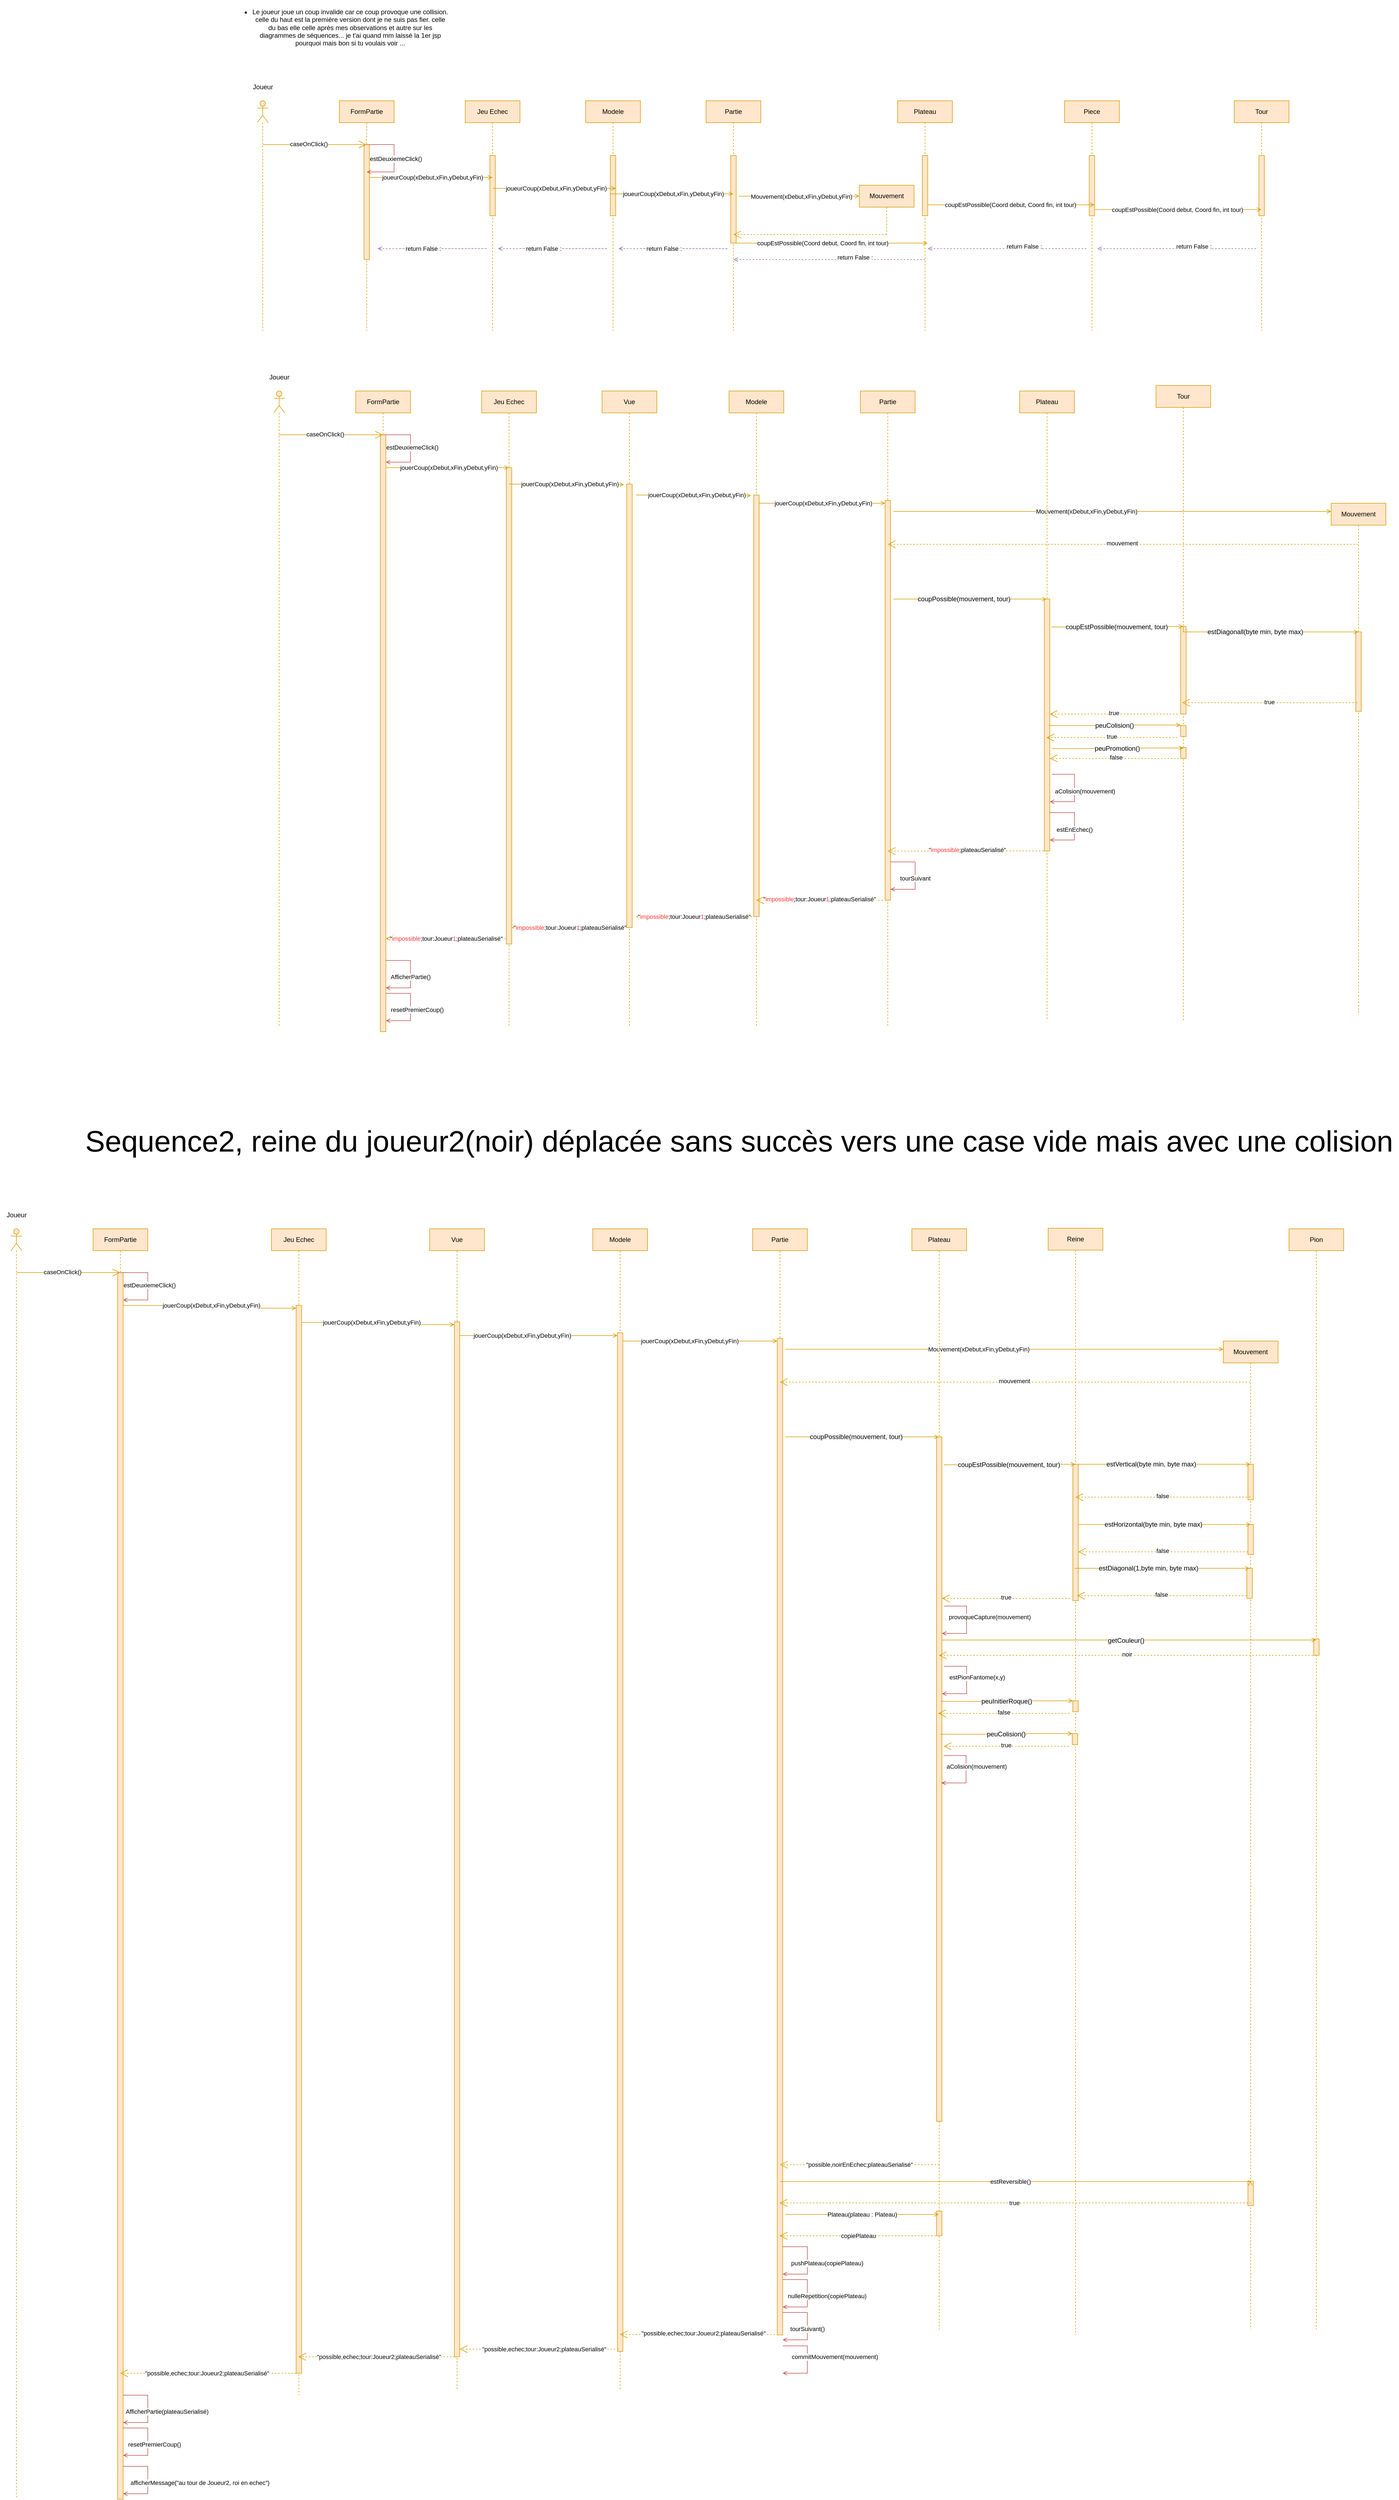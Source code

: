 <mxfile version="26.1.0">
  <diagram name="Page-1" id="2YBvvXClWsGukQMizWep">
    <mxGraphModel dx="3146" dy="2368" grid="1" gridSize="10" guides="1" tooltips="1" connect="1" arrows="1" fold="1" page="1" pageScale="1" pageWidth="850" pageHeight="1100" math="0" shadow="0">
      <root>
        <mxCell id="0" />
        <mxCell id="1" parent="0" />
        <mxCell id="Si6Ath9AnR04ZNwXEi1t-1" value="&lt;ul type=&quot;disc&quot; style=&quot;margin-top:0cm&quot;&gt;&lt;br&gt; &lt;li class=&quot;MsoNormal&quot;&gt;Le joueur joue un coup invalide car ce coup provoque une collision.&lt;/li&gt;celle du haut est la première version dont je ne suis pas fier. celle du bas elle celle après mes observations et autre sur les diagrammes de séquences... je t&#39;ai quand mm laissé la 1er jsp pourquoi mais bon si tu voulais voir ...&lt;/ul&gt;" style="text;html=1;align=center;verticalAlign=middle;whiteSpace=wrap;rounded=0;" parent="1" vertex="1">
          <mxGeometry x="10" y="20" width="400" height="30" as="geometry" />
        </mxCell>
        <mxCell id="Si6Ath9AnR04ZNwXEi1t-14" value="" style="shape=umlLifeline;perimeter=lifelinePerimeter;whiteSpace=wrap;html=1;container=1;dropTarget=0;collapsible=0;recursiveResize=0;outlineConnect=0;portConstraint=eastwest;newEdgeStyle={&quot;curved&quot;:0,&quot;rounded&quot;:0};participant=umlActor;fillColor=#ffe6cc;strokeColor=#d79b00;" parent="1" vertex="1">
          <mxGeometry x="60" y="170" width="20" height="420" as="geometry" />
        </mxCell>
        <mxCell id="Si6Ath9AnR04ZNwXEi1t-15" value="Joueur" style="text;html=1;align=center;verticalAlign=middle;resizable=0;points=[];autosize=1;strokeColor=none;fillColor=none;" parent="1" vertex="1">
          <mxGeometry x="40" y="130" width="60" height="30" as="geometry" />
        </mxCell>
        <mxCell id="Si6Ath9AnR04ZNwXEi1t-16" value="FormPartie" style="shape=umlLifeline;perimeter=lifelinePerimeter;whiteSpace=wrap;html=1;container=1;dropTarget=0;collapsible=0;recursiveResize=0;outlineConnect=0;portConstraint=eastwest;newEdgeStyle={&quot;curved&quot;:0,&quot;rounded&quot;:0};fillColor=#ffe6cc;strokeColor=#d79b00;" parent="1" vertex="1">
          <mxGeometry x="210" y="170" width="100" height="420" as="geometry" />
        </mxCell>
        <mxCell id="Si6Ath9AnR04ZNwXEi1t-17" value="" style="html=1;points=[[0,0,0,0,5],[0,1,0,0,-5],[1,0,0,0,5],[1,1,0,0,-5]];perimeter=orthogonalPerimeter;outlineConnect=0;targetShapes=umlLifeline;portConstraint=eastwest;newEdgeStyle={&quot;curved&quot;:0,&quot;rounded&quot;:0};fillColor=#ffe6cc;strokeColor=#d79b00;" parent="Si6Ath9AnR04ZNwXEi1t-16" vertex="1">
          <mxGeometry x="45" y="80" width="10" height="210" as="geometry" />
        </mxCell>
        <mxCell id="Si6Ath9AnR04ZNwXEi1t-18" value="" style="endArrow=open;endFill=1;endSize=12;html=1;rounded=0;fillColor=#ffe6cc;strokeColor=#d79b00;" parent="1" source="Si6Ath9AnR04ZNwXEi1t-14" target="Si6Ath9AnR04ZNwXEi1t-16" edge="1">
          <mxGeometry width="160" relative="1" as="geometry">
            <mxPoint x="100" y="300" as="sourcePoint" />
            <mxPoint x="210" y="300" as="targetPoint" />
            <Array as="points">
              <mxPoint x="150" y="250" />
            </Array>
          </mxGeometry>
        </mxCell>
        <mxCell id="Si6Ath9AnR04ZNwXEi1t-19" value="caseOnClick()" style="edgeLabel;html=1;align=center;verticalAlign=middle;resizable=0;points=[];" parent="Si6Ath9AnR04ZNwXEi1t-18" vertex="1" connectable="0">
          <mxGeometry x="-0.498" y="1" relative="1" as="geometry">
            <mxPoint x="36" as="offset" />
          </mxGeometry>
        </mxCell>
        <mxCell id="Si6Ath9AnR04ZNwXEi1t-20" value="Jeu Echec" style="shape=umlLifeline;perimeter=lifelinePerimeter;whiteSpace=wrap;html=1;container=1;dropTarget=0;collapsible=0;recursiveResize=0;outlineConnect=0;portConstraint=eastwest;newEdgeStyle={&quot;curved&quot;:0,&quot;rounded&quot;:0};fillColor=#ffe6cc;strokeColor=#d79b00;" parent="1" vertex="1">
          <mxGeometry x="440" y="170" width="100" height="420" as="geometry" />
        </mxCell>
        <mxCell id="Si6Ath9AnR04ZNwXEi1t-21" value="" style="html=1;points=[[0,0,0,0,5],[0,1,0,0,-5],[1,0,0,0,5],[1,1,0,0,-5]];perimeter=orthogonalPerimeter;outlineConnect=0;targetShapes=umlLifeline;portConstraint=eastwest;newEdgeStyle={&quot;curved&quot;:0,&quot;rounded&quot;:0};fillColor=#ffe6cc;strokeColor=#d79b00;" parent="Si6Ath9AnR04ZNwXEi1t-20" vertex="1">
          <mxGeometry x="45" y="100" width="10" height="110" as="geometry" />
        </mxCell>
        <mxCell id="Si6Ath9AnR04ZNwXEi1t-22" style="edgeStyle=orthogonalEdgeStyle;rounded=0;orthogonalLoop=1;jettySize=auto;html=1;curved=0;endArrow=open;endFill=0;fillColor=#ffe6cc;strokeColor=#d79b00;" parent="1" edge="1">
          <mxGeometry relative="1" as="geometry">
            <mxPoint x="265" y="310" as="sourcePoint" />
            <mxPoint x="489.5" y="310" as="targetPoint" />
            <Array as="points">
              <mxPoint x="390" y="310" />
              <mxPoint x="390" y="310" />
            </Array>
          </mxGeometry>
        </mxCell>
        <mxCell id="Si6Ath9AnR04ZNwXEi1t-23" value="joueurCoup(xDebut,xFin,yDebut,yFin)" style="edgeLabel;html=1;align=center;verticalAlign=middle;resizable=0;points=[];" parent="Si6Ath9AnR04ZNwXEi1t-22" vertex="1" connectable="0">
          <mxGeometry x="-0.518" y="-2" relative="1" as="geometry">
            <mxPoint x="61" y="-2" as="offset" />
          </mxGeometry>
        </mxCell>
        <mxCell id="Si6Ath9AnR04ZNwXEi1t-24" value="" style="endArrow=none;endFill=1;endSize=12;html=1;rounded=0;startArrow=open;startFill=0;fillColor=#f8cecc;strokeColor=#b85450;exitX=0.5;exitY=0.238;exitDx=0;exitDy=0;exitPerimeter=0;" parent="1" source="Si6Ath9AnR04ZNwXEi1t-17" edge="1">
          <mxGeometry width="160" relative="1" as="geometry">
            <mxPoint x="270" y="300" as="sourcePoint" />
            <mxPoint x="260" y="250" as="targetPoint" />
            <Array as="points">
              <mxPoint x="310" y="300" />
              <mxPoint x="310" y="250" />
            </Array>
          </mxGeometry>
        </mxCell>
        <mxCell id="Si6Ath9AnR04ZNwXEi1t-25" value="estDeuxiemeClick()" style="edgeLabel;html=1;align=center;verticalAlign=middle;resizable=0;points=[];" parent="Si6Ath9AnR04ZNwXEi1t-24" vertex="1" connectable="0">
          <mxGeometry x="-0.009" y="-3" relative="1" as="geometry">
            <mxPoint as="offset" />
          </mxGeometry>
        </mxCell>
        <mxCell id="Si6Ath9AnR04ZNwXEi1t-26" value="Modele" style="shape=umlLifeline;perimeter=lifelinePerimeter;whiteSpace=wrap;html=1;container=1;dropTarget=0;collapsible=0;recursiveResize=0;outlineConnect=0;portConstraint=eastwest;newEdgeStyle={&quot;curved&quot;:0,&quot;rounded&quot;:0};fillColor=#ffe6cc;strokeColor=#d79b00;" parent="1" vertex="1">
          <mxGeometry x="660" y="170" width="100" height="420" as="geometry" />
        </mxCell>
        <mxCell id="Si6Ath9AnR04ZNwXEi1t-27" value="" style="html=1;points=[[0,0,0,0,5],[0,1,0,0,-5],[1,0,0,0,5],[1,1,0,0,-5]];perimeter=orthogonalPerimeter;outlineConnect=0;targetShapes=umlLifeline;portConstraint=eastwest;newEdgeStyle={&quot;curved&quot;:0,&quot;rounded&quot;:0};fillColor=#ffe6cc;strokeColor=#d79b00;" parent="Si6Ath9AnR04ZNwXEi1t-26" vertex="1">
          <mxGeometry x="45" y="100" width="10" height="110" as="geometry" />
        </mxCell>
        <mxCell id="Si6Ath9AnR04ZNwXEi1t-28" value="Partie" style="shape=umlLifeline;perimeter=lifelinePerimeter;whiteSpace=wrap;html=1;container=1;dropTarget=0;collapsible=0;recursiveResize=0;outlineConnect=0;portConstraint=eastwest;newEdgeStyle={&quot;curved&quot;:0,&quot;rounded&quot;:0};fillColor=#ffe6cc;strokeColor=#d79b00;" parent="1" vertex="1">
          <mxGeometry x="880" y="170" width="100" height="420" as="geometry" />
        </mxCell>
        <mxCell id="Si6Ath9AnR04ZNwXEi1t-29" value="" style="html=1;points=[[0,0,0,0,5],[0,1,0,0,-5],[1,0,0,0,5],[1,1,0,0,-5]];perimeter=orthogonalPerimeter;outlineConnect=0;targetShapes=umlLifeline;portConstraint=eastwest;newEdgeStyle={&quot;curved&quot;:0,&quot;rounded&quot;:0};fillColor=#ffe6cc;strokeColor=#d79b00;" parent="Si6Ath9AnR04ZNwXEi1t-28" vertex="1">
          <mxGeometry x="45" y="100" width="10" height="160" as="geometry" />
        </mxCell>
        <mxCell id="Si6Ath9AnR04ZNwXEi1t-30" value="Plateau" style="shape=umlLifeline;perimeter=lifelinePerimeter;whiteSpace=wrap;html=1;container=1;dropTarget=0;collapsible=0;recursiveResize=0;outlineConnect=0;portConstraint=eastwest;newEdgeStyle={&quot;curved&quot;:0,&quot;rounded&quot;:0};fillColor=#ffe6cc;strokeColor=#d79b00;" parent="1" vertex="1">
          <mxGeometry x="1230" y="170" width="100" height="420" as="geometry" />
        </mxCell>
        <mxCell id="Si6Ath9AnR04ZNwXEi1t-31" value="" style="html=1;points=[[0,0,0,0,5],[0,1,0,0,-5],[1,0,0,0,5],[1,1,0,0,-5]];perimeter=orthogonalPerimeter;outlineConnect=0;targetShapes=umlLifeline;portConstraint=eastwest;newEdgeStyle={&quot;curved&quot;:0,&quot;rounded&quot;:0};fillColor=#ffe6cc;strokeColor=#d79b00;" parent="Si6Ath9AnR04ZNwXEi1t-30" vertex="1">
          <mxGeometry x="45" y="100" width="10" height="110" as="geometry" />
        </mxCell>
        <mxCell id="Si6Ath9AnR04ZNwXEi1t-32" value="Piece" style="shape=umlLifeline;perimeter=lifelinePerimeter;whiteSpace=wrap;html=1;container=1;dropTarget=0;collapsible=0;recursiveResize=0;outlineConnect=0;portConstraint=eastwest;newEdgeStyle={&quot;curved&quot;:0,&quot;rounded&quot;:0};fillColor=#ffe6cc;strokeColor=#d79b00;" parent="1" vertex="1">
          <mxGeometry x="1535" y="170" width="100" height="420" as="geometry" />
        </mxCell>
        <mxCell id="Si6Ath9AnR04ZNwXEi1t-33" value="" style="html=1;points=[[0,0,0,0,5],[0,1,0,0,-5],[1,0,0,0,5],[1,1,0,0,-5]];perimeter=orthogonalPerimeter;outlineConnect=0;targetShapes=umlLifeline;portConstraint=eastwest;newEdgeStyle={&quot;curved&quot;:0,&quot;rounded&quot;:0};fillColor=#ffe6cc;strokeColor=#d79b00;" parent="Si6Ath9AnR04ZNwXEi1t-32" vertex="1">
          <mxGeometry x="45" y="100" width="10" height="110" as="geometry" />
        </mxCell>
        <mxCell id="Si6Ath9AnR04ZNwXEi1t-34" value="Tour" style="shape=umlLifeline;perimeter=lifelinePerimeter;whiteSpace=wrap;html=1;container=1;dropTarget=0;collapsible=0;recursiveResize=0;outlineConnect=0;portConstraint=eastwest;newEdgeStyle={&quot;curved&quot;:0,&quot;rounded&quot;:0};fillColor=#ffe6cc;strokeColor=#d79b00;" parent="1" vertex="1">
          <mxGeometry x="1845" y="170" width="100" height="420" as="geometry" />
        </mxCell>
        <mxCell id="Si6Ath9AnR04ZNwXEi1t-35" value="" style="html=1;points=[[0,0,0,0,5],[0,1,0,0,-5],[1,0,0,0,5],[1,1,0,0,-5]];perimeter=orthogonalPerimeter;outlineConnect=0;targetShapes=umlLifeline;portConstraint=eastwest;newEdgeStyle={&quot;curved&quot;:0,&quot;rounded&quot;:0};fillColor=#ffe6cc;strokeColor=#d79b00;" parent="Si6Ath9AnR04ZNwXEi1t-34" vertex="1">
          <mxGeometry x="45" y="100" width="10" height="110" as="geometry" />
        </mxCell>
        <mxCell id="Si6Ath9AnR04ZNwXEi1t-39" style="edgeStyle=orthogonalEdgeStyle;rounded=0;orthogonalLoop=1;jettySize=auto;html=1;curved=0;endArrow=open;endFill=0;fillColor=#ffe6cc;strokeColor=#d79b00;" parent="1" edge="1">
          <mxGeometry relative="1" as="geometry">
            <mxPoint x="490.5" y="330" as="sourcePoint" />
            <mxPoint x="715" y="330" as="targetPoint" />
            <Array as="points">
              <mxPoint x="615.5" y="330" />
              <mxPoint x="615.5" y="330" />
            </Array>
          </mxGeometry>
        </mxCell>
        <mxCell id="Si6Ath9AnR04ZNwXEi1t-40" value="joueurCoup(xDebut,xFin,yDebut,yFin)" style="edgeLabel;html=1;align=center;verticalAlign=middle;resizable=0;points=[];" parent="Si6Ath9AnR04ZNwXEi1t-39" vertex="1" connectable="0">
          <mxGeometry x="-0.518" y="-2" relative="1" as="geometry">
            <mxPoint x="61" y="-2" as="offset" />
          </mxGeometry>
        </mxCell>
        <mxCell id="Si6Ath9AnR04ZNwXEi1t-41" style="edgeStyle=orthogonalEdgeStyle;rounded=0;orthogonalLoop=1;jettySize=auto;html=1;curved=0;endArrow=open;endFill=0;fillColor=#ffe6cc;strokeColor=#d79b00;" parent="1" edge="1">
          <mxGeometry relative="1" as="geometry">
            <mxPoint x="705" y="340" as="sourcePoint" />
            <mxPoint x="929.5" y="340" as="targetPoint" />
            <Array as="points">
              <mxPoint x="830" y="340" />
              <mxPoint x="830" y="340" />
            </Array>
          </mxGeometry>
        </mxCell>
        <mxCell id="Si6Ath9AnR04ZNwXEi1t-42" value="joueurCoup(xDebut,xFin,yDebut,yFin)" style="edgeLabel;html=1;align=center;verticalAlign=middle;resizable=0;points=[];" parent="Si6Ath9AnR04ZNwXEi1t-41" vertex="1" connectable="0">
          <mxGeometry x="-0.518" y="-2" relative="1" as="geometry">
            <mxPoint x="61" y="-2" as="offset" />
          </mxGeometry>
        </mxCell>
        <mxCell id="Si6Ath9AnR04ZNwXEi1t-49" style="edgeStyle=orthogonalEdgeStyle;rounded=0;orthogonalLoop=1;jettySize=auto;html=1;curved=0;endArrow=open;endFill=0;fillColor=#e1d5e7;strokeColor=#9673a6;dashed=1;" parent="1" edge="1">
          <mxGeometry relative="1" as="geometry">
            <mxPoint x="1575" y="440" as="sourcePoint" />
            <mxPoint x="1285" y="440" as="targetPoint" />
            <Array as="points">
              <mxPoint x="1485" y="440" />
              <mxPoint x="1485" y="440" />
            </Array>
          </mxGeometry>
        </mxCell>
        <mxCell id="Si6Ath9AnR04ZNwXEi1t-50" value="return False :" style="edgeLabel;html=1;align=center;verticalAlign=middle;resizable=0;points=[];" parent="Si6Ath9AnR04ZNwXEi1t-49" vertex="1" connectable="0">
          <mxGeometry x="-0.518" y="-2" relative="1" as="geometry">
            <mxPoint x="-44" y="-2" as="offset" />
          </mxGeometry>
        </mxCell>
        <mxCell id="Si6Ath9AnR04ZNwXEi1t-51" style="edgeStyle=orthogonalEdgeStyle;rounded=0;orthogonalLoop=1;jettySize=auto;html=1;curved=0;endArrow=open;endFill=0;fillColor=#e1d5e7;strokeColor=#9673a6;dashed=1;" parent="1" edge="1">
          <mxGeometry relative="1" as="geometry">
            <mxPoint x="1280" y="460" as="sourcePoint" />
            <mxPoint x="930" y="460" as="targetPoint" />
            <Array as="points">
              <mxPoint x="1210" y="460" />
              <mxPoint x="1210" y="460" />
            </Array>
          </mxGeometry>
        </mxCell>
        <mxCell id="Si6Ath9AnR04ZNwXEi1t-52" value="return False :" style="edgeLabel;html=1;align=center;verticalAlign=middle;resizable=0;points=[];" parent="Si6Ath9AnR04ZNwXEi1t-51" vertex="1" connectable="0">
          <mxGeometry x="-0.518" y="-2" relative="1" as="geometry">
            <mxPoint x="-44" y="-2" as="offset" />
          </mxGeometry>
        </mxCell>
        <mxCell id="Si6Ath9AnR04ZNwXEi1t-53" style="edgeStyle=orthogonalEdgeStyle;rounded=0;orthogonalLoop=1;jettySize=auto;html=1;curved=0;endArrow=open;endFill=0;fillColor=#e1d5e7;strokeColor=#9673a6;dashed=1;" parent="1" edge="1">
          <mxGeometry relative="1" as="geometry">
            <mxPoint x="760" y="440" as="sourcePoint" />
            <mxPoint x="720" y="440" as="targetPoint" />
            <Array as="points">
              <mxPoint x="920" y="440" />
              <mxPoint x="920" y="440" />
            </Array>
          </mxGeometry>
        </mxCell>
        <mxCell id="Si6Ath9AnR04ZNwXEi1t-54" value="return False :" style="edgeLabel;html=1;align=center;verticalAlign=middle;resizable=0;points=[];" parent="Si6Ath9AnR04ZNwXEi1t-53" vertex="1" connectable="0">
          <mxGeometry x="-0.518" y="-2" relative="1" as="geometry">
            <mxPoint x="-44" y="-2" as="offset" />
          </mxGeometry>
        </mxCell>
        <mxCell id="Si6Ath9AnR04ZNwXEi1t-55" style="edgeStyle=orthogonalEdgeStyle;rounded=0;orthogonalLoop=1;jettySize=auto;html=1;curved=0;endArrow=open;endFill=0;fillColor=#e1d5e7;strokeColor=#9673a6;dashed=1;" parent="1" edge="1">
          <mxGeometry relative="1" as="geometry">
            <mxPoint x="540" y="440" as="sourcePoint" />
            <mxPoint x="500" y="440" as="targetPoint" />
            <Array as="points">
              <mxPoint x="700" y="440" />
              <mxPoint x="700" y="440" />
            </Array>
          </mxGeometry>
        </mxCell>
        <mxCell id="Si6Ath9AnR04ZNwXEi1t-56" value="return False :" style="edgeLabel;html=1;align=center;verticalAlign=middle;resizable=0;points=[];" parent="Si6Ath9AnR04ZNwXEi1t-55" vertex="1" connectable="0">
          <mxGeometry x="-0.518" y="-2" relative="1" as="geometry">
            <mxPoint x="-44" y="-2" as="offset" />
          </mxGeometry>
        </mxCell>
        <mxCell id="Si6Ath9AnR04ZNwXEi1t-57" style="edgeStyle=orthogonalEdgeStyle;rounded=0;orthogonalLoop=1;jettySize=auto;html=1;curved=0;endArrow=open;endFill=0;fillColor=#e1d5e7;strokeColor=#9673a6;dashed=1;" parent="1" edge="1">
          <mxGeometry relative="1" as="geometry">
            <mxPoint x="320" y="440" as="sourcePoint" />
            <mxPoint x="280" y="440" as="targetPoint" />
            <Array as="points">
              <mxPoint x="480" y="440" />
              <mxPoint x="480" y="440" />
            </Array>
          </mxGeometry>
        </mxCell>
        <mxCell id="Si6Ath9AnR04ZNwXEi1t-58" value="return False :" style="edgeLabel;html=1;align=center;verticalAlign=middle;resizable=0;points=[];" parent="Si6Ath9AnR04ZNwXEi1t-57" vertex="1" connectable="0">
          <mxGeometry x="-0.518" y="-2" relative="1" as="geometry">
            <mxPoint x="-44" y="-2" as="offset" />
          </mxGeometry>
        </mxCell>
        <mxCell id="Si6Ath9AnR04ZNwXEi1t-60" style="edgeStyle=orthogonalEdgeStyle;rounded=0;orthogonalLoop=1;jettySize=auto;html=1;curved=0;endArrow=open;endFill=0;fillColor=#ffe6cc;strokeColor=#d79b00;" parent="1" edge="1">
          <mxGeometry relative="1" as="geometry">
            <mxPoint x="1285" y="360" as="sourcePoint" />
            <mxPoint x="1589.5" y="360" as="targetPoint" />
            <Array as="points">
              <mxPoint x="1490" y="360" />
              <mxPoint x="1490" y="360" />
            </Array>
          </mxGeometry>
        </mxCell>
        <mxCell id="Si6Ath9AnR04ZNwXEi1t-61" value="coupEstPossible(Coord debut, Coord fin, int tour)" style="edgeLabel;html=1;align=center;verticalAlign=middle;resizable=0;points=[];" parent="Si6Ath9AnR04ZNwXEi1t-60" vertex="1" connectable="0">
          <mxGeometry x="-0.518" y="-2" relative="1" as="geometry">
            <mxPoint x="77" y="-2" as="offset" />
          </mxGeometry>
        </mxCell>
        <mxCell id="Si6Ath9AnR04ZNwXEi1t-62" style="edgeStyle=orthogonalEdgeStyle;rounded=0;orthogonalLoop=1;jettySize=auto;html=1;curved=0;endArrow=open;endFill=0;fillColor=#ffe6cc;strokeColor=#d79b00;" parent="1" edge="1">
          <mxGeometry relative="1" as="geometry">
            <mxPoint x="1590" y="368.57" as="sourcePoint" />
            <mxPoint x="1894.5" y="368.57" as="targetPoint" />
            <Array as="points">
              <mxPoint x="1795" y="368.57" />
              <mxPoint x="1795" y="368.57" />
            </Array>
          </mxGeometry>
        </mxCell>
        <mxCell id="Si6Ath9AnR04ZNwXEi1t-63" value="coupEstPossible(Coord debut, Coord fin, int tour)" style="edgeLabel;html=1;align=center;verticalAlign=middle;resizable=0;points=[];" parent="Si6Ath9AnR04ZNwXEi1t-62" vertex="1" connectable="0">
          <mxGeometry x="-0.518" y="-2" relative="1" as="geometry">
            <mxPoint x="77" y="-2" as="offset" />
          </mxGeometry>
        </mxCell>
        <mxCell id="Si6Ath9AnR04ZNwXEi1t-66" style="edgeStyle=orthogonalEdgeStyle;rounded=0;orthogonalLoop=1;jettySize=auto;html=1;curved=0;endArrow=open;endFill=0;fillColor=#e1d5e7;strokeColor=#9673a6;dashed=1;" parent="1" edge="1">
          <mxGeometry relative="1" as="geometry">
            <mxPoint x="1885" y="440" as="sourcePoint" />
            <mxPoint x="1595" y="440" as="targetPoint" />
            <Array as="points">
              <mxPoint x="1795" y="440" />
              <mxPoint x="1795" y="440" />
            </Array>
          </mxGeometry>
        </mxCell>
        <mxCell id="Si6Ath9AnR04ZNwXEi1t-67" value="return False :" style="edgeLabel;html=1;align=center;verticalAlign=middle;resizable=0;points=[];" parent="Si6Ath9AnR04ZNwXEi1t-66" vertex="1" connectable="0">
          <mxGeometry x="-0.518" y="-2" relative="1" as="geometry">
            <mxPoint x="-44" y="-2" as="offset" />
          </mxGeometry>
        </mxCell>
        <mxCell id="Si6Ath9AnR04ZNwXEi1t-68" value="Mouvement" style="shape=umlLifeline;perimeter=lifelinePerimeter;whiteSpace=wrap;html=1;container=1;dropTarget=0;collapsible=0;recursiveResize=0;outlineConnect=0;portConstraint=eastwest;newEdgeStyle={&quot;curved&quot;:0,&quot;rounded&quot;:0};fillColor=#ffe6cc;strokeColor=#d79b00;" parent="1" vertex="1">
          <mxGeometry x="1160" y="324.29" width="100" height="90" as="geometry" />
        </mxCell>
        <mxCell id="Si6Ath9AnR04ZNwXEi1t-69" style="edgeStyle=orthogonalEdgeStyle;rounded=0;orthogonalLoop=1;jettySize=auto;html=1;curved=0;endArrow=open;endFill=0;fillColor=#ffe6cc;strokeColor=#d79b00;" parent="1" edge="1">
          <mxGeometry relative="1" as="geometry">
            <mxPoint x="940" y="344.29" as="sourcePoint" />
            <mxPoint x="1160" y="344.29" as="targetPoint" />
            <Array as="points" />
          </mxGeometry>
        </mxCell>
        <mxCell id="Si6Ath9AnR04ZNwXEi1t-70" value="Mouvement(xDebut,xFin,yDebut,yFin)" style="edgeLabel;html=1;align=center;verticalAlign=middle;resizable=0;points=[];" parent="Si6Ath9AnR04ZNwXEi1t-69" vertex="1" connectable="0">
          <mxGeometry x="-0.518" y="-2" relative="1" as="geometry">
            <mxPoint x="61" y="-2" as="offset" />
          </mxGeometry>
        </mxCell>
        <mxCell id="Si6Ath9AnR04ZNwXEi1t-71" value="" style="endArrow=open;endFill=1;endSize=12;html=1;rounded=0;fillColor=#ffe6cc;strokeColor=#d79b00;dashed=1;" parent="1" edge="1">
          <mxGeometry width="160" relative="1" as="geometry">
            <mxPoint x="1210" y="414.29" as="sourcePoint" />
            <mxPoint x="930" y="414.29" as="targetPoint" />
          </mxGeometry>
        </mxCell>
        <mxCell id="Si6Ath9AnR04ZNwXEi1t-72" style="edgeStyle=orthogonalEdgeStyle;rounded=0;orthogonalLoop=1;jettySize=auto;html=1;curved=0;endArrow=open;endFill=0;fillColor=#ffe6cc;strokeColor=#d79b00;" parent="1" edge="1">
          <mxGeometry relative="1" as="geometry">
            <mxPoint x="930" y="430" as="sourcePoint" />
            <mxPoint x="1284.5" y="430" as="targetPoint" />
            <Array as="points">
              <mxPoint x="1135" y="430" />
              <mxPoint x="1135" y="430" />
            </Array>
          </mxGeometry>
        </mxCell>
        <mxCell id="Si6Ath9AnR04ZNwXEi1t-73" value="coupEstPossible(Coord debut, Coord fin, int tour)" style="edgeLabel;html=1;align=center;verticalAlign=middle;resizable=0;points=[];" parent="Si6Ath9AnR04ZNwXEi1t-72" vertex="1" connectable="0">
          <mxGeometry x="-0.518" y="-2" relative="1" as="geometry">
            <mxPoint x="77" y="-2" as="offset" />
          </mxGeometry>
        </mxCell>
        <mxCell id="u5973eFfQq1aymzQOZRa-80" value="" style="shape=umlLifeline;perimeter=lifelinePerimeter;whiteSpace=wrap;html=1;container=1;dropTarget=0;collapsible=0;recursiveResize=0;outlineConnect=0;portConstraint=eastwest;newEdgeStyle={&quot;curved&quot;:0,&quot;rounded&quot;:0};participant=umlActor;fillColor=#ffe6cc;strokeColor=#d79b00;" parent="1" vertex="1">
          <mxGeometry x="90" y="700" width="20" height="1160" as="geometry" />
        </mxCell>
        <mxCell id="u5973eFfQq1aymzQOZRa-81" value="Joueur" style="text;html=1;align=center;verticalAlign=middle;resizable=0;points=[];autosize=1;strokeColor=none;fillColor=none;" parent="1" vertex="1">
          <mxGeometry x="70" y="660" width="60" height="30" as="geometry" />
        </mxCell>
        <mxCell id="u5973eFfQq1aymzQOZRa-82" value="FormPartie" style="shape=umlLifeline;perimeter=lifelinePerimeter;whiteSpace=wrap;html=1;container=1;dropTarget=0;collapsible=0;recursiveResize=0;outlineConnect=0;portConstraint=eastwest;newEdgeStyle={&quot;curved&quot;:0,&quot;rounded&quot;:0};fillColor=#ffe6cc;strokeColor=#d79b00;" parent="1" vertex="1">
          <mxGeometry x="240" y="700" width="100" height="1170" as="geometry" />
        </mxCell>
        <mxCell id="u5973eFfQq1aymzQOZRa-83" value="" style="html=1;points=[[0,0,0,0,5],[0,1,0,0,-5],[1,0,0,0,5],[1,1,0,0,-5]];perimeter=orthogonalPerimeter;outlineConnect=0;targetShapes=umlLifeline;portConstraint=eastwest;newEdgeStyle={&quot;curved&quot;:0,&quot;rounded&quot;:0};fillColor=#ffe6cc;strokeColor=#d79b00;" parent="u5973eFfQq1aymzQOZRa-82" vertex="1">
          <mxGeometry x="45" y="80" width="10" height="1090" as="geometry" />
        </mxCell>
        <mxCell id="u5973eFfQq1aymzQOZRa-84" value="" style="endArrow=open;endFill=1;endSize=12;html=1;rounded=0;fillColor=#ffe6cc;strokeColor=#d79b00;" parent="1" source="u5973eFfQq1aymzQOZRa-80" target="u5973eFfQq1aymzQOZRa-82" edge="1">
          <mxGeometry width="160" relative="1" as="geometry">
            <mxPoint x="130" y="830" as="sourcePoint" />
            <mxPoint x="240" y="830" as="targetPoint" />
            <Array as="points">
              <mxPoint x="180" y="780" />
            </Array>
          </mxGeometry>
        </mxCell>
        <mxCell id="u5973eFfQq1aymzQOZRa-85" value="caseOnClick()" style="edgeLabel;html=1;align=center;verticalAlign=middle;resizable=0;points=[];" parent="u5973eFfQq1aymzQOZRa-84" vertex="1" connectable="0">
          <mxGeometry x="-0.498" y="1" relative="1" as="geometry">
            <mxPoint x="36" as="offset" />
          </mxGeometry>
        </mxCell>
        <mxCell id="u5973eFfQq1aymzQOZRa-86" value="Jeu Echec" style="shape=umlLifeline;perimeter=lifelinePerimeter;whiteSpace=wrap;html=1;container=1;dropTarget=0;collapsible=0;recursiveResize=0;outlineConnect=0;portConstraint=eastwest;newEdgeStyle={&quot;curved&quot;:0,&quot;rounded&quot;:0};fillColor=#ffe6cc;strokeColor=#d79b00;" parent="1" vertex="1">
          <mxGeometry x="470" y="700" width="100" height="1160" as="geometry" />
        </mxCell>
        <mxCell id="u5973eFfQq1aymzQOZRa-87" value="" style="html=1;points=[[0,0,0,0,5],[0,1,0,0,-5],[1,0,0,0,5],[1,1,0,0,-5]];perimeter=orthogonalPerimeter;outlineConnect=0;targetShapes=umlLifeline;portConstraint=eastwest;newEdgeStyle={&quot;curved&quot;:0,&quot;rounded&quot;:0};fillColor=#ffe6cc;strokeColor=#d79b00;" parent="u5973eFfQq1aymzQOZRa-86" vertex="1">
          <mxGeometry x="45" y="140" width="10" height="870" as="geometry" />
        </mxCell>
        <mxCell id="u5973eFfQq1aymzQOZRa-88" style="edgeStyle=orthogonalEdgeStyle;rounded=0;orthogonalLoop=1;jettySize=auto;html=1;curved=0;endArrow=open;endFill=0;fillColor=#ffe6cc;strokeColor=#d79b00;" parent="1" edge="1">
          <mxGeometry relative="1" as="geometry">
            <mxPoint x="295" y="840" as="sourcePoint" />
            <mxPoint x="519.5" y="840" as="targetPoint" />
            <Array as="points">
              <mxPoint x="420" y="840" />
              <mxPoint x="420" y="840" />
            </Array>
          </mxGeometry>
        </mxCell>
        <mxCell id="u5973eFfQq1aymzQOZRa-89" value="jouerCoup(xDebut,xFin,yDebut,yFin)" style="edgeLabel;html=1;align=center;verticalAlign=middle;resizable=0;points=[];" parent="u5973eFfQq1aymzQOZRa-88" vertex="1" connectable="0">
          <mxGeometry x="-0.518" y="-2" relative="1" as="geometry">
            <mxPoint x="61" y="-2" as="offset" />
          </mxGeometry>
        </mxCell>
        <mxCell id="u5973eFfQq1aymzQOZRa-90" value="" style="endArrow=none;endFill=1;endSize=12;html=1;rounded=0;startArrow=open;startFill=0;fillColor=#f8cecc;strokeColor=#b85450;" parent="1" source="u5973eFfQq1aymzQOZRa-83" edge="1">
          <mxGeometry width="160" relative="1" as="geometry">
            <mxPoint x="300" y="830" as="sourcePoint" />
            <mxPoint x="290" y="780" as="targetPoint" />
            <Array as="points">
              <mxPoint x="340" y="830" />
              <mxPoint x="340" y="780" />
            </Array>
          </mxGeometry>
        </mxCell>
        <mxCell id="u5973eFfQq1aymzQOZRa-91" value="estDeuxiemeClick()" style="edgeLabel;html=1;align=center;verticalAlign=middle;resizable=0;points=[];" parent="u5973eFfQq1aymzQOZRa-90" vertex="1" connectable="0">
          <mxGeometry x="-0.009" y="-3" relative="1" as="geometry">
            <mxPoint as="offset" />
          </mxGeometry>
        </mxCell>
        <mxCell id="u5973eFfQq1aymzQOZRa-92" value="Modele" style="shape=umlLifeline;perimeter=lifelinePerimeter;whiteSpace=wrap;html=1;container=1;dropTarget=0;collapsible=0;recursiveResize=0;outlineConnect=0;portConstraint=eastwest;newEdgeStyle={&quot;curved&quot;:0,&quot;rounded&quot;:0};fillColor=#ffe6cc;strokeColor=#d79b00;" parent="1" vertex="1">
          <mxGeometry x="922" y="700" width="100" height="1160" as="geometry" />
        </mxCell>
        <mxCell id="u5973eFfQq1aymzQOZRa-93" value="" style="html=1;points=[[0,0,0,0,5],[0,1,0,0,-5],[1,0,0,0,5],[1,1,0,0,-5]];perimeter=orthogonalPerimeter;outlineConnect=0;targetShapes=umlLifeline;portConstraint=eastwest;newEdgeStyle={&quot;curved&quot;:0,&quot;rounded&quot;:0};fillColor=#ffe6cc;strokeColor=#d79b00;" parent="u5973eFfQq1aymzQOZRa-92" vertex="1">
          <mxGeometry x="45" y="190" width="10" height="770" as="geometry" />
        </mxCell>
        <mxCell id="u5973eFfQq1aymzQOZRa-94" style="edgeStyle=orthogonalEdgeStyle;rounded=0;orthogonalLoop=1;jettySize=auto;html=1;curved=0;endArrow=open;endFill=0;fillColor=#ffe6cc;strokeColor=#d79b00;" parent="1" edge="1">
          <mxGeometry relative="1" as="geometry">
            <mxPoint x="520" y="870" as="sourcePoint" />
            <mxPoint x="730" y="871" as="targetPoint" />
            <Array as="points" />
          </mxGeometry>
        </mxCell>
        <mxCell id="u5973eFfQq1aymzQOZRa-95" value="jouerCoup(xDebut,xFin,yDebut,yFin)" style="edgeLabel;html=1;align=center;verticalAlign=middle;resizable=0;points=[];" parent="u5973eFfQq1aymzQOZRa-94" vertex="1" connectable="0">
          <mxGeometry x="-0.518" y="-2" relative="1" as="geometry">
            <mxPoint x="60" y="-2" as="offset" />
          </mxGeometry>
        </mxCell>
        <mxCell id="u5973eFfQq1aymzQOZRa-96" value="Partie" style="shape=umlLifeline;perimeter=lifelinePerimeter;whiteSpace=wrap;html=1;container=1;dropTarget=0;collapsible=0;recursiveResize=0;outlineConnect=0;portConstraint=eastwest;newEdgeStyle={&quot;curved&quot;:0,&quot;rounded&quot;:0};fillColor=#ffe6cc;strokeColor=#d79b00;" parent="1" vertex="1">
          <mxGeometry x="1162" y="700" width="100" height="1160" as="geometry" />
        </mxCell>
        <mxCell id="u5973eFfQq1aymzQOZRa-97" value="" style="html=1;points=[[0,0,0,0,5],[0,1,0,0,-5],[1,0,0,0,5],[1,1,0,0,-5]];perimeter=orthogonalPerimeter;outlineConnect=0;targetShapes=umlLifeline;portConstraint=eastwest;newEdgeStyle={&quot;curved&quot;:0,&quot;rounded&quot;:0};fillColor=#ffe6cc;strokeColor=#d79b00;" parent="u5973eFfQq1aymzQOZRa-96" vertex="1">
          <mxGeometry x="45" y="200" width="10" height="730" as="geometry" />
        </mxCell>
        <mxCell id="u5973eFfQq1aymzQOZRa-98" style="edgeStyle=orthogonalEdgeStyle;rounded=0;orthogonalLoop=1;jettySize=auto;html=1;curved=0;endArrow=open;endFill=0;fillColor=#ffe6cc;strokeColor=#d79b00;entryX=0;entryY=0;entryDx=0;entryDy=5;entryPerimeter=0;" parent="1" target="u5973eFfQq1aymzQOZRa-97" edge="1">
          <mxGeometry relative="1" as="geometry">
            <mxPoint x="977" y="905" as="sourcePoint" />
            <mxPoint x="1201.5" y="905" as="targetPoint" />
            <Array as="points" />
          </mxGeometry>
        </mxCell>
        <mxCell id="u5973eFfQq1aymzQOZRa-99" value="jouerCoup(xDebut,xFin,yDebut,yFin)" style="edgeLabel;html=1;align=center;verticalAlign=middle;resizable=0;points=[];" parent="u5973eFfQq1aymzQOZRa-98" vertex="1" connectable="0">
          <mxGeometry x="-0.518" y="-2" relative="1" as="geometry">
            <mxPoint x="61" y="-2" as="offset" />
          </mxGeometry>
        </mxCell>
        <mxCell id="u5973eFfQq1aymzQOZRa-100" value="Mouvement" style="shape=umlLifeline;perimeter=lifelinePerimeter;whiteSpace=wrap;html=1;container=1;dropTarget=0;collapsible=0;recursiveResize=0;outlineConnect=0;portConstraint=eastwest;newEdgeStyle={&quot;curved&quot;:0,&quot;rounded&quot;:0};fillColor=#ffe6cc;strokeColor=#d79b00;" parent="1" vertex="1">
          <mxGeometry x="2022" y="905" width="100" height="935" as="geometry" />
        </mxCell>
        <mxCell id="u5973eFfQq1aymzQOZRa-101" value="" style="html=1;points=[[0,0,0,0,5],[0,1,0,0,-5],[1,0,0,0,5],[1,1,0,0,-5]];perimeter=orthogonalPerimeter;outlineConnect=0;targetShapes=umlLifeline;portConstraint=eastwest;newEdgeStyle={&quot;curved&quot;:0,&quot;rounded&quot;:0};fillColor=#ffe6cc;strokeColor=#d79b00;" parent="u5973eFfQq1aymzQOZRa-100" vertex="1">
          <mxGeometry x="45" y="235" width="10" height="145" as="geometry" />
        </mxCell>
        <mxCell id="u5973eFfQq1aymzQOZRa-103" style="edgeStyle=orthogonalEdgeStyle;rounded=0;orthogonalLoop=1;jettySize=auto;html=1;curved=0;endArrow=open;endFill=0;fillColor=#ffe6cc;strokeColor=#d79b00;" parent="1" edge="1">
          <mxGeometry relative="1" as="geometry">
            <mxPoint x="1222" y="920" as="sourcePoint" />
            <mxPoint x="2022" y="920" as="targetPoint" />
            <Array as="points" />
          </mxGeometry>
        </mxCell>
        <mxCell id="u5973eFfQq1aymzQOZRa-104" value="Mouvement(xDebut,xFin,yDebut,yFin)" style="edgeLabel;html=1;align=center;verticalAlign=middle;resizable=0;points=[];" parent="u5973eFfQq1aymzQOZRa-103" vertex="1" connectable="0">
          <mxGeometry x="-0.518" y="-2" relative="1" as="geometry">
            <mxPoint x="160" y="-2" as="offset" />
          </mxGeometry>
        </mxCell>
        <mxCell id="u5973eFfQq1aymzQOZRa-105" value="" style="endArrow=open;endFill=1;endSize=12;html=1;rounded=0;fillColor=#ffe6cc;strokeColor=#d79b00;dashed=1;" parent="1" source="u5973eFfQq1aymzQOZRa-100" target="u5973eFfQq1aymzQOZRa-96" edge="1">
          <mxGeometry width="160" relative="1" as="geometry">
            <mxPoint x="1492" y="990" as="sourcePoint" />
            <mxPoint x="1332" y="990" as="targetPoint" />
            <Array as="points">
              <mxPoint x="1642" y="980" />
              <mxPoint x="1452" y="980" />
            </Array>
          </mxGeometry>
        </mxCell>
        <mxCell id="u5973eFfQq1aymzQOZRa-106" value="mouvement" style="edgeLabel;html=1;align=center;verticalAlign=middle;resizable=0;points=[];" parent="u5973eFfQq1aymzQOZRa-105" vertex="1" connectable="0">
          <mxGeometry x="0.005" y="-2" relative="1" as="geometry">
            <mxPoint as="offset" />
          </mxGeometry>
        </mxCell>
        <mxCell id="u5973eFfQq1aymzQOZRa-107" value="Plateau" style="shape=umlLifeline;perimeter=lifelinePerimeter;whiteSpace=wrap;html=1;container=1;dropTarget=0;collapsible=0;recursiveResize=0;outlineConnect=0;portConstraint=eastwest;newEdgeStyle={&quot;curved&quot;:0,&quot;rounded&quot;:0};fillColor=#ffe6cc;strokeColor=#d79b00;" parent="1" vertex="1">
          <mxGeometry x="1453" y="700" width="100" height="1150" as="geometry" />
        </mxCell>
        <mxCell id="u5973eFfQq1aymzQOZRa-108" value="" style="html=1;points=[[0,0,0,0,5],[0,1,0,0,-5],[1,0,0,0,5],[1,1,0,0,-5]];perimeter=orthogonalPerimeter;outlineConnect=0;targetShapes=umlLifeline;portConstraint=eastwest;newEdgeStyle={&quot;curved&quot;:0,&quot;rounded&quot;:0};fillColor=#ffe6cc;strokeColor=#d79b00;" parent="u5973eFfQq1aymzQOZRa-107" vertex="1">
          <mxGeometry x="45" y="380" width="10" height="460" as="geometry" />
        </mxCell>
        <mxCell id="u5973eFfQq1aymzQOZRa-109" style="edgeStyle=orthogonalEdgeStyle;rounded=0;orthogonalLoop=1;jettySize=auto;html=1;curved=0;endArrow=open;endFill=0;fillColor=#ffe6cc;strokeColor=#d79b00;" parent="1" edge="1">
          <mxGeometry relative="1" as="geometry">
            <mxPoint x="1222" y="1080" as="sourcePoint" />
            <mxPoint x="1502" y="1080" as="targetPoint" />
            <Array as="points" />
          </mxGeometry>
        </mxCell>
        <mxCell id="u5973eFfQq1aymzQOZRa-110" value="&lt;span style=&quot;font-size: 12px; text-align: left; text-wrap-mode: wrap; background-color: rgb(251, 251, 251);&quot;&gt;coupPossible(mouvement, tour)&lt;/span&gt;" style="edgeLabel;html=1;align=center;verticalAlign=middle;resizable=0;points=[];" parent="u5973eFfQq1aymzQOZRa-109" vertex="1" connectable="0">
          <mxGeometry x="-0.518" y="-2" relative="1" as="geometry">
            <mxPoint x="61" y="-2" as="offset" />
          </mxGeometry>
        </mxCell>
        <mxCell id="u5973eFfQq1aymzQOZRa-111" value="" style="endArrow=open;endFill=1;endSize=12;html=1;rounded=0;fillColor=#ffe6cc;strokeColor=#d79b00;dashed=1;entryX=0.5;entryY=0.973;entryDx=0;entryDy=0;entryPerimeter=0;" parent="1" edge="1">
          <mxGeometry width="160" relative="1" as="geometry">
            <mxPoint x="1503" y="1540" as="sourcePoint" />
            <mxPoint x="1212" y="1540.3" as="targetPoint" />
            <Array as="points">
              <mxPoint x="1463" y="1540" />
            </Array>
          </mxGeometry>
        </mxCell>
        <mxCell id="u5973eFfQq1aymzQOZRa-112" value="&quot;&lt;font style=&quot;color: rgb(255, 51, 51);&quot;&gt;impossible&lt;/font&gt;;plateauSerialisé&quot;" style="edgeLabel;html=1;align=center;verticalAlign=middle;resizable=0;points=[];" parent="u5973eFfQq1aymzQOZRa-111" vertex="1" connectable="0">
          <mxGeometry x="0.005" y="-2" relative="1" as="geometry">
            <mxPoint as="offset" />
          </mxGeometry>
        </mxCell>
        <mxCell id="u5973eFfQq1aymzQOZRa-113" value="Tour" style="shape=umlLifeline;perimeter=lifelinePerimeter;whiteSpace=wrap;html=1;container=1;dropTarget=0;collapsible=0;recursiveResize=0;outlineConnect=0;portConstraint=eastwest;newEdgeStyle={&quot;curved&quot;:0,&quot;rounded&quot;:0};fillColor=#ffe6cc;strokeColor=#d79b00;" parent="1" vertex="1">
          <mxGeometry x="1702" y="690" width="100" height="1160" as="geometry" />
        </mxCell>
        <mxCell id="u5973eFfQq1aymzQOZRa-114" value="" style="html=1;points=[[0,0,0,0,5],[0,1,0,0,-5],[1,0,0,0,5],[1,1,0,0,-5]];perimeter=orthogonalPerimeter;outlineConnect=0;targetShapes=umlLifeline;portConstraint=eastwest;newEdgeStyle={&quot;curved&quot;:0,&quot;rounded&quot;:0};fillColor=#ffe6cc;strokeColor=#d79b00;" parent="u5973eFfQq1aymzQOZRa-113" vertex="1">
          <mxGeometry x="45" y="440" width="10" height="160" as="geometry" />
        </mxCell>
        <mxCell id="u5973eFfQq1aymzQOZRa-115" value="" style="html=1;points=[[0,0,0,0,5],[0,1,0,0,-5],[1,0,0,0,5],[1,1,0,0,-5]];perimeter=orthogonalPerimeter;outlineConnect=0;targetShapes=umlLifeline;portConstraint=eastwest;newEdgeStyle={&quot;curved&quot;:0,&quot;rounded&quot;:0};fillColor=#ffe6cc;strokeColor=#d79b00;" parent="u5973eFfQq1aymzQOZRa-113" vertex="1">
          <mxGeometry x="45" y="621" width="10" height="20" as="geometry" />
        </mxCell>
        <mxCell id="u5973eFfQq1aymzQOZRa-116" value="" style="html=1;points=[[0,0,0,0,5],[0,1,0,0,-5],[1,0,0,0,5],[1,1,0,0,-5]];perimeter=orthogonalPerimeter;outlineConnect=0;targetShapes=umlLifeline;portConstraint=eastwest;newEdgeStyle={&quot;curved&quot;:0,&quot;rounded&quot;:0};fillColor=#ffe6cc;strokeColor=#d79b00;" parent="u5973eFfQq1aymzQOZRa-113" vertex="1">
          <mxGeometry x="45" y="661" width="10" height="20" as="geometry" />
        </mxCell>
        <mxCell id="u5973eFfQq1aymzQOZRa-117" style="edgeStyle=orthogonalEdgeStyle;rounded=0;orthogonalLoop=1;jettySize=auto;html=1;curved=0;endArrow=open;endFill=0;fillColor=#ffe6cc;strokeColor=#d79b00;" parent="1" target="u5973eFfQq1aymzQOZRa-113" edge="1">
          <mxGeometry relative="1" as="geometry">
            <mxPoint x="1512" y="1130" as="sourcePoint" />
            <mxPoint x="1672" y="1140" as="targetPoint" />
            <Array as="points">
              <mxPoint x="1512" y="1131" />
              <mxPoint x="1608" y="1131" />
              <mxPoint x="1608" y="1130" />
            </Array>
          </mxGeometry>
        </mxCell>
        <mxCell id="u5973eFfQq1aymzQOZRa-118" value="&lt;span style=&quot;font-size: 12px; text-align: left; text-wrap-mode: wrap; background-color: rgb(251, 251, 251);&quot;&gt;coupEstPossible(mouvement, tour)&lt;/span&gt;" style="edgeLabel;html=1;align=center;verticalAlign=middle;resizable=0;points=[];" parent="u5973eFfQq1aymzQOZRa-117" vertex="1" connectable="0">
          <mxGeometry x="-0.518" y="-2" relative="1" as="geometry">
            <mxPoint x="61" y="-2" as="offset" />
          </mxGeometry>
        </mxCell>
        <mxCell id="u5973eFfQq1aymzQOZRa-119" style="edgeStyle=orthogonalEdgeStyle;rounded=0;orthogonalLoop=1;jettySize=auto;html=1;curved=0;endArrow=open;endFill=0;fillColor=#ffe6cc;strokeColor=#d79b00;" parent="1" target="u5973eFfQq1aymzQOZRa-100" edge="1">
          <mxGeometry relative="1" as="geometry">
            <mxPoint x="1752" y="1130" as="sourcePoint" />
            <mxPoint x="1992" y="1130" as="targetPoint" />
            <Array as="points">
              <mxPoint x="1752" y="1140" />
            </Array>
          </mxGeometry>
        </mxCell>
        <mxCell id="u5973eFfQq1aymzQOZRa-120" value="&lt;span style=&quot;font-size: 12px; text-align: left; text-wrap-mode: wrap; background-color: rgb(251, 251, 251);&quot;&gt;estDiagonall(byte min, byte max)&lt;/span&gt;" style="edgeLabel;html=1;align=center;verticalAlign=middle;resizable=0;points=[];" parent="u5973eFfQq1aymzQOZRa-119" vertex="1" connectable="0">
          <mxGeometry x="-0.518" y="-2" relative="1" as="geometry">
            <mxPoint x="61" y="-2" as="offset" />
          </mxGeometry>
        </mxCell>
        <mxCell id="u5973eFfQq1aymzQOZRa-121" value="" style="endArrow=open;endFill=1;endSize=12;html=1;rounded=0;fillColor=#ffe6cc;strokeColor=#d79b00;dashed=1;" parent="1" edge="1">
          <mxGeometry width="160" relative="1" as="geometry">
            <mxPoint x="2069.5" y="1269.29" as="sourcePoint" />
            <mxPoint x="1750" y="1269.29" as="targetPoint" />
            <Array as="points">
              <mxPoint x="2018" y="1269.29" />
              <mxPoint x="1990" y="1269.29" />
            </Array>
          </mxGeometry>
        </mxCell>
        <mxCell id="u5973eFfQq1aymzQOZRa-122" value="true" style="edgeLabel;html=1;align=center;verticalAlign=middle;resizable=0;points=[];" parent="u5973eFfQq1aymzQOZRa-121" vertex="1" connectable="0">
          <mxGeometry x="0.005" y="-2" relative="1" as="geometry">
            <mxPoint as="offset" />
          </mxGeometry>
        </mxCell>
        <mxCell id="u5973eFfQq1aymzQOZRa-127" value="" style="endArrow=open;endFill=1;endSize=12;html=1;rounded=0;fillColor=#ffe6cc;strokeColor=#d79b00;dashed=1;exitX=0;exitY=1;exitDx=0;exitDy=-5;exitPerimeter=0;" parent="1" target="u5973eFfQq1aymzQOZRa-108" edge="1">
          <mxGeometry width="160" relative="1" as="geometry">
            <mxPoint x="1742" y="1290" as="sourcePoint" />
            <mxPoint x="1512" y="1290" as="targetPoint" />
            <Array as="points">
              <mxPoint x="1637" y="1290" />
            </Array>
          </mxGeometry>
        </mxCell>
        <mxCell id="u5973eFfQq1aymzQOZRa-128" value="true" style="edgeLabel;html=1;align=center;verticalAlign=middle;resizable=0;points=[];" parent="u5973eFfQq1aymzQOZRa-127" vertex="1" connectable="0">
          <mxGeometry x="0.005" y="-2" relative="1" as="geometry">
            <mxPoint as="offset" />
          </mxGeometry>
        </mxCell>
        <mxCell id="u5973eFfQq1aymzQOZRa-129" style="edgeStyle=orthogonalEdgeStyle;rounded=0;orthogonalLoop=1;jettySize=auto;html=1;curved=0;endArrow=open;endFill=0;fillColor=#ffe6cc;strokeColor=#d79b00;" parent="1" edge="1">
          <mxGeometry relative="1" as="geometry">
            <mxPoint x="1507" y="1310" as="sourcePoint" />
            <mxPoint x="1747" y="1310" as="targetPoint" />
            <Array as="points">
              <mxPoint x="1507" y="1311" />
              <mxPoint x="1603" y="1311" />
              <mxPoint x="1603" y="1310" />
            </Array>
          </mxGeometry>
        </mxCell>
        <mxCell id="u5973eFfQq1aymzQOZRa-130" value="&lt;span style=&quot;font-size: 12px; text-align: left; text-wrap-mode: wrap; background-color: rgb(251, 251, 251);&quot;&gt;peuColision()&lt;/span&gt;" style="edgeLabel;html=1;align=center;verticalAlign=middle;resizable=0;points=[];" parent="u5973eFfQq1aymzQOZRa-129" vertex="1" connectable="0">
          <mxGeometry x="-0.518" y="-2" relative="1" as="geometry">
            <mxPoint x="61" y="-2" as="offset" />
          </mxGeometry>
        </mxCell>
        <mxCell id="u5973eFfQq1aymzQOZRa-131" value="" style="endArrow=open;endFill=1;endSize=12;html=1;rounded=0;fillColor=#ffe6cc;strokeColor=#d79b00;dashed=1;exitX=0;exitY=1;exitDx=0;exitDy=-5;exitPerimeter=0;" parent="1" edge="1">
          <mxGeometry width="160" relative="1" as="geometry">
            <mxPoint x="1741" y="1333" as="sourcePoint" />
            <mxPoint x="1502" y="1333" as="targetPoint" />
            <Array as="points">
              <mxPoint x="1636" y="1333" />
            </Array>
          </mxGeometry>
        </mxCell>
        <mxCell id="u5973eFfQq1aymzQOZRa-132" value="true" style="edgeLabel;html=1;align=center;verticalAlign=middle;resizable=0;points=[];fontColor=#000000;" parent="u5973eFfQq1aymzQOZRa-131" vertex="1" connectable="0">
          <mxGeometry x="0.005" y="-2" relative="1" as="geometry">
            <mxPoint as="offset" />
          </mxGeometry>
        </mxCell>
        <mxCell id="u5973eFfQq1aymzQOZRa-133" value="" style="endArrow=none;endFill=1;endSize=12;html=1;rounded=0;startArrow=open;startFill=0;fillColor=#f8cecc;strokeColor=#b85450;" parent="1" edge="1">
          <mxGeometry width="160" relative="1" as="geometry">
            <mxPoint x="1508" y="1450" as="sourcePoint" />
            <mxPoint x="1512" y="1400" as="targetPoint" />
            <Array as="points">
              <mxPoint x="1553" y="1450" />
              <mxPoint x="1553" y="1400" />
            </Array>
          </mxGeometry>
        </mxCell>
        <mxCell id="u5973eFfQq1aymzQOZRa-134" value="aColision(mouvement)" style="edgeLabel;html=1;align=center;verticalAlign=middle;resizable=0;points=[];" parent="u5973eFfQq1aymzQOZRa-133" vertex="1" connectable="0">
          <mxGeometry x="-0.009" y="-3" relative="1" as="geometry">
            <mxPoint x="16" y="3" as="offset" />
          </mxGeometry>
        </mxCell>
        <mxCell id="u5973eFfQq1aymzQOZRa-135" value="" style="endArrow=none;endFill=1;endSize=12;html=1;rounded=0;startArrow=open;startFill=0;fillColor=#f8cecc;strokeColor=#b85450;" parent="1" edge="1">
          <mxGeometry width="160" relative="1" as="geometry">
            <mxPoint x="1508" y="1520" as="sourcePoint" />
            <mxPoint x="1508" y="1470" as="targetPoint" />
            <Array as="points">
              <mxPoint x="1553" y="1520" />
              <mxPoint x="1553" y="1470" />
            </Array>
          </mxGeometry>
        </mxCell>
        <mxCell id="u5973eFfQq1aymzQOZRa-136" value="estEnEchec()" style="edgeLabel;html=1;align=center;verticalAlign=middle;resizable=0;points=[];" parent="u5973eFfQq1aymzQOZRa-135" vertex="1" connectable="0">
          <mxGeometry x="-0.009" y="-3" relative="1" as="geometry">
            <mxPoint x="-3" y="5" as="offset" />
          </mxGeometry>
        </mxCell>
        <mxCell id="u5973eFfQq1aymzQOZRa-137" value="" style="endArrow=open;endFill=1;endSize=12;html=1;rounded=0;fillColor=#ffe6cc;strokeColor=#d79b00;dashed=1;" parent="1" edge="1">
          <mxGeometry width="160" relative="1" as="geometry">
            <mxPoint x="1203" y="1630" as="sourcePoint" />
            <mxPoint x="971.894" y="1630" as="targetPoint" />
            <Array as="points">
              <mxPoint x="1163" y="1630" />
            </Array>
          </mxGeometry>
        </mxCell>
        <mxCell id="u5973eFfQq1aymzQOZRa-138" value="&quot;&lt;font style=&quot;color: rgb(255, 51, 51);&quot;&gt;impossible&lt;/font&gt;;tour:Joueur&lt;font style=&quot;color: rgb(255, 51, 51);&quot;&gt;1&lt;/font&gt;;plateauSerialisé&quot;" style="edgeLabel;html=1;align=center;verticalAlign=middle;resizable=0;points=[];" parent="u5973eFfQq1aymzQOZRa-137" vertex="1" connectable="0">
          <mxGeometry x="0.005" y="-2" relative="1" as="geometry">
            <mxPoint as="offset" />
          </mxGeometry>
        </mxCell>
        <mxCell id="u5973eFfQq1aymzQOZRa-139" value="Vue" style="shape=umlLifeline;perimeter=lifelinePerimeter;whiteSpace=wrap;html=1;container=1;dropTarget=0;collapsible=0;recursiveResize=0;outlineConnect=0;portConstraint=eastwest;newEdgeStyle={&quot;curved&quot;:0,&quot;rounded&quot;:0};fillColor=#ffe6cc;strokeColor=#d79b00;" parent="1" vertex="1">
          <mxGeometry x="690" y="700" width="100" height="1160" as="geometry" />
        </mxCell>
        <mxCell id="u5973eFfQq1aymzQOZRa-140" value="" style="html=1;points=[[0,0,0,0,5],[0,1,0,0,-5],[1,0,0,0,5],[1,1,0,0,-5]];perimeter=orthogonalPerimeter;outlineConnect=0;targetShapes=umlLifeline;portConstraint=eastwest;newEdgeStyle={&quot;curved&quot;:0,&quot;rounded&quot;:0};fillColor=#ffe6cc;strokeColor=#d79b00;" parent="u5973eFfQq1aymzQOZRa-139" vertex="1">
          <mxGeometry x="45" y="170" width="10" height="810" as="geometry" />
        </mxCell>
        <mxCell id="u5973eFfQq1aymzQOZRa-141" style="edgeStyle=orthogonalEdgeStyle;rounded=0;orthogonalLoop=1;jettySize=auto;html=1;curved=0;endArrow=open;endFill=0;fillColor=#ffe6cc;strokeColor=#d79b00;" parent="1" edge="1">
          <mxGeometry relative="1" as="geometry">
            <mxPoint x="752" y="890" as="sourcePoint" />
            <mxPoint x="962" y="891" as="targetPoint" />
            <Array as="points" />
          </mxGeometry>
        </mxCell>
        <mxCell id="u5973eFfQq1aymzQOZRa-142" value="jouerCoup(xDebut,xFin,yDebut,yFin)" style="edgeLabel;html=1;align=center;verticalAlign=middle;resizable=0;points=[];" parent="u5973eFfQq1aymzQOZRa-141" vertex="1" connectable="0">
          <mxGeometry x="-0.518" y="-2" relative="1" as="geometry">
            <mxPoint x="60" y="-2" as="offset" />
          </mxGeometry>
        </mxCell>
        <mxCell id="u5973eFfQq1aymzQOZRa-143" value="" style="endArrow=open;endFill=1;endSize=12;html=1;rounded=0;fillColor=#ffe6cc;strokeColor=#d79b00;dashed=1;" parent="1" edge="1">
          <mxGeometry width="160" relative="1" as="geometry">
            <mxPoint x="964" y="1660" as="sourcePoint" />
            <mxPoint x="752" y="1660" as="targetPoint" />
            <Array as="points">
              <mxPoint x="924" y="1660" />
            </Array>
          </mxGeometry>
        </mxCell>
        <mxCell id="u5973eFfQq1aymzQOZRa-144" value="&quot;&lt;font style=&quot;color: rgb(255, 51, 51);&quot;&gt;impossible&lt;/font&gt;;tour:Joueur&lt;font style=&quot;color: rgb(255, 51, 51);&quot;&gt;1&lt;/font&gt;;plateauSerialisé&quot;" style="edgeLabel;html=1;align=center;verticalAlign=middle;resizable=0;points=[];" parent="u5973eFfQq1aymzQOZRa-143" vertex="1" connectable="0">
          <mxGeometry x="0.005" y="-2" relative="1" as="geometry">
            <mxPoint y="2" as="offset" />
          </mxGeometry>
        </mxCell>
        <mxCell id="u5973eFfQq1aymzQOZRa-145" value="" style="endArrow=none;endFill=1;endSize=12;html=1;rounded=0;startArrow=open;startFill=0;fillColor=#f8cecc;strokeColor=#b85450;" parent="1" edge="1">
          <mxGeometry width="160" relative="1" as="geometry">
            <mxPoint x="1217" y="1610" as="sourcePoint" />
            <mxPoint x="1217" y="1560" as="targetPoint" />
            <Array as="points">
              <mxPoint x="1262" y="1610" />
              <mxPoint x="1262" y="1560" />
            </Array>
          </mxGeometry>
        </mxCell>
        <mxCell id="u5973eFfQq1aymzQOZRa-146" value="tourSuivant" style="edgeLabel;html=1;align=center;verticalAlign=middle;resizable=0;points=[];" parent="u5973eFfQq1aymzQOZRa-145" vertex="1" connectable="0">
          <mxGeometry x="-0.009" y="-3" relative="1" as="geometry">
            <mxPoint x="-3" y="4" as="offset" />
          </mxGeometry>
        </mxCell>
        <mxCell id="u5973eFfQq1aymzQOZRa-147" value="" style="endArrow=open;endFill=1;endSize=12;html=1;rounded=0;fillColor=#ffe6cc;strokeColor=#d79b00;dashed=1;" parent="1" edge="1">
          <mxGeometry width="160" relative="1" as="geometry">
            <mxPoint x="737" y="1680" as="sourcePoint" />
            <mxPoint x="525" y="1680" as="targetPoint" />
            <Array as="points">
              <mxPoint x="697" y="1680" />
            </Array>
          </mxGeometry>
        </mxCell>
        <mxCell id="u5973eFfQq1aymzQOZRa-148" value="&quot;&lt;font style=&quot;color: rgb(255, 51, 51);&quot;&gt;impossible&lt;/font&gt;;tour:Joueur&lt;font style=&quot;color: rgb(255, 51, 51);&quot;&gt;1&lt;/font&gt;;plateauSerialisé&quot;" style="edgeLabel;html=1;align=center;verticalAlign=middle;resizable=0;points=[];" parent="u5973eFfQq1aymzQOZRa-147" vertex="1" connectable="0">
          <mxGeometry x="0.005" y="-2" relative="1" as="geometry">
            <mxPoint y="2" as="offset" />
          </mxGeometry>
        </mxCell>
        <mxCell id="u5973eFfQq1aymzQOZRa-149" value="" style="endArrow=open;endFill=1;endSize=12;html=1;rounded=0;fillColor=#ffe6cc;strokeColor=#d79b00;dashed=1;" parent="1" source="u5973eFfQq1aymzQOZRa-87" edge="1">
          <mxGeometry width="160" relative="1" as="geometry">
            <mxPoint x="507" y="1700" as="sourcePoint" />
            <mxPoint x="295" y="1700" as="targetPoint" />
            <Array as="points">
              <mxPoint x="467" y="1700" />
            </Array>
          </mxGeometry>
        </mxCell>
        <mxCell id="u5973eFfQq1aymzQOZRa-150" value="&quot;&lt;font style=&quot;color: rgb(255, 51, 51);&quot;&gt;impossible&lt;/font&gt;;tour:Joueur&lt;font style=&quot;color: rgb(255, 51, 51);&quot;&gt;1&lt;/font&gt;;plateauSerialisé&quot;" style="edgeLabel;html=1;align=center;verticalAlign=middle;resizable=0;points=[];" parent="u5973eFfQq1aymzQOZRa-149" vertex="1" connectable="0">
          <mxGeometry x="0.005" y="-2" relative="1" as="geometry">
            <mxPoint y="2" as="offset" />
          </mxGeometry>
        </mxCell>
        <mxCell id="u5973eFfQq1aymzQOZRa-151" value="" style="endArrow=none;endFill=1;endSize=12;html=1;rounded=0;startArrow=open;startFill=0;fillColor=#f8cecc;strokeColor=#b85450;" parent="1" edge="1">
          <mxGeometry width="160" relative="1" as="geometry">
            <mxPoint x="295" y="1790" as="sourcePoint" />
            <mxPoint x="295" y="1740" as="targetPoint" />
            <Array as="points">
              <mxPoint x="340" y="1790" />
              <mxPoint x="340" y="1740" />
            </Array>
          </mxGeometry>
        </mxCell>
        <mxCell id="u5973eFfQq1aymzQOZRa-152" value="AfficherPartie()" style="edgeLabel;html=1;align=center;verticalAlign=middle;resizable=0;points=[];" parent="u5973eFfQq1aymzQOZRa-151" vertex="1" connectable="0">
          <mxGeometry x="-0.009" y="-3" relative="1" as="geometry">
            <mxPoint x="-3" y="4" as="offset" />
          </mxGeometry>
        </mxCell>
        <mxCell id="u5973eFfQq1aymzQOZRa-153" style="edgeStyle=orthogonalEdgeStyle;rounded=0;orthogonalLoop=1;jettySize=auto;html=1;curved=0;endArrow=open;endFill=0;fillColor=#ffe6cc;strokeColor=#d79b00;" parent="1" edge="1">
          <mxGeometry relative="1" as="geometry">
            <mxPoint x="1512" y="1352" as="sourcePoint" />
            <mxPoint x="1752" y="1352" as="targetPoint" />
            <Array as="points">
              <mxPoint x="1512" y="1353" />
              <mxPoint x="1608" y="1353" />
              <mxPoint x="1608" y="1352" />
            </Array>
          </mxGeometry>
        </mxCell>
        <mxCell id="u5973eFfQq1aymzQOZRa-154" value="&lt;span style=&quot;font-size: 12px; text-align: left; text-wrap-mode: wrap; background-color: rgb(251, 251, 251);&quot;&gt;peuPromotion()&lt;/span&gt;" style="edgeLabel;html=1;align=center;verticalAlign=middle;resizable=0;points=[];" parent="u5973eFfQq1aymzQOZRa-153" vertex="1" connectable="0">
          <mxGeometry x="-0.518" y="-2" relative="1" as="geometry">
            <mxPoint x="61" y="-2" as="offset" />
          </mxGeometry>
        </mxCell>
        <mxCell id="u5973eFfQq1aymzQOZRa-155" value="" style="endArrow=open;endFill=1;endSize=12;html=1;rounded=0;fillColor=#ffe6cc;strokeColor=#d79b00;dashed=1;exitX=0;exitY=1;exitDx=0;exitDy=-5;exitPerimeter=0;" parent="1" edge="1">
          <mxGeometry width="160" relative="1" as="geometry">
            <mxPoint x="1750" y="1371" as="sourcePoint" />
            <mxPoint x="1508" y="1371" as="targetPoint" />
            <Array as="points">
              <mxPoint x="1645" y="1371" />
            </Array>
          </mxGeometry>
        </mxCell>
        <mxCell id="u5973eFfQq1aymzQOZRa-156" value="false" style="edgeLabel;html=1;align=center;verticalAlign=middle;resizable=0;points=[];" parent="u5973eFfQq1aymzQOZRa-155" vertex="1" connectable="0">
          <mxGeometry x="0.005" y="-2" relative="1" as="geometry">
            <mxPoint as="offset" />
          </mxGeometry>
        </mxCell>
        <mxCell id="u5973eFfQq1aymzQOZRa-157" value="" style="endArrow=none;endFill=1;endSize=12;html=1;rounded=0;startArrow=open;startFill=0;fillColor=#f8cecc;strokeColor=#b85450;" parent="1" edge="1">
          <mxGeometry width="160" relative="1" as="geometry">
            <mxPoint x="295" y="1850" as="sourcePoint" />
            <mxPoint x="295" y="1800" as="targetPoint" />
            <Array as="points">
              <mxPoint x="340" y="1850" />
              <mxPoint x="340" y="1800" />
            </Array>
          </mxGeometry>
        </mxCell>
        <mxCell id="u5973eFfQq1aymzQOZRa-158" value="resetPremierCoup()" style="edgeLabel;html=1;align=center;verticalAlign=middle;resizable=0;points=[];" parent="u5973eFfQq1aymzQOZRa-157" vertex="1" connectable="0">
          <mxGeometry x="-0.009" y="-3" relative="1" as="geometry">
            <mxPoint x="9" y="4" as="offset" />
          </mxGeometry>
        </mxCell>
        <mxCell id="EnhBGTg6p2PJXciGGI0v-1" value="" style="shape=umlLifeline;perimeter=lifelinePerimeter;whiteSpace=wrap;html=1;container=1;dropTarget=0;collapsible=0;recursiveResize=0;outlineConnect=0;portConstraint=eastwest;newEdgeStyle={&quot;curved&quot;:0,&quot;rounded&quot;:0};participant=umlActor;fillColor=#ffe6cc;strokeColor=#d79b00;" vertex="1" parent="1">
          <mxGeometry x="-390" y="2230" width="20" height="2320" as="geometry" />
        </mxCell>
        <mxCell id="EnhBGTg6p2PJXciGGI0v-2" value="Joueur" style="text;html=1;align=center;verticalAlign=middle;resizable=0;points=[];autosize=1;strokeColor=none;fillColor=none;" vertex="1" parent="1">
          <mxGeometry x="-410" y="2190" width="60" height="30" as="geometry" />
        </mxCell>
        <mxCell id="EnhBGTg6p2PJXciGGI0v-3" value="FormPartie" style="shape=umlLifeline;perimeter=lifelinePerimeter;whiteSpace=wrap;html=1;container=1;dropTarget=0;collapsible=0;recursiveResize=0;outlineConnect=0;portConstraint=eastwest;newEdgeStyle={&quot;curved&quot;:0,&quot;rounded&quot;:0};fillColor=#ffe6cc;strokeColor=#d79b00;" vertex="1" parent="1">
          <mxGeometry x="-240" y="2230" width="100" height="2320" as="geometry" />
        </mxCell>
        <mxCell id="EnhBGTg6p2PJXciGGI0v-4" value="" style="html=1;points=[[0,0,0,0,5],[0,1,0,0,-5],[1,0,0,0,5],[1,1,0,0,-5]];perimeter=orthogonalPerimeter;outlineConnect=0;targetShapes=umlLifeline;portConstraint=eastwest;newEdgeStyle={&quot;curved&quot;:0,&quot;rounded&quot;:0};fillColor=#ffe6cc;strokeColor=#d79b00;" vertex="1" parent="EnhBGTg6p2PJXciGGI0v-3">
          <mxGeometry x="45" y="80" width="10" height="2240" as="geometry" />
        </mxCell>
        <mxCell id="EnhBGTg6p2PJXciGGI0v-5" value="" style="endArrow=open;endFill=1;endSize=12;html=1;rounded=0;fillColor=#ffe6cc;strokeColor=#d79b00;" edge="1" parent="1" source="EnhBGTg6p2PJXciGGI0v-1" target="EnhBGTg6p2PJXciGGI0v-3">
          <mxGeometry width="160" relative="1" as="geometry">
            <mxPoint x="-350" y="2360" as="sourcePoint" />
            <mxPoint x="-240" y="2360" as="targetPoint" />
            <Array as="points">
              <mxPoint x="-300" y="2310" />
            </Array>
          </mxGeometry>
        </mxCell>
        <mxCell id="EnhBGTg6p2PJXciGGI0v-6" value="caseOnClick()" style="edgeLabel;html=1;align=center;verticalAlign=middle;resizable=0;points=[];" vertex="1" connectable="0" parent="EnhBGTg6p2PJXciGGI0v-5">
          <mxGeometry x="-0.498" y="1" relative="1" as="geometry">
            <mxPoint x="36" as="offset" />
          </mxGeometry>
        </mxCell>
        <mxCell id="EnhBGTg6p2PJXciGGI0v-7" value="Jeu Echec" style="shape=umlLifeline;perimeter=lifelinePerimeter;whiteSpace=wrap;html=1;container=1;dropTarget=0;collapsible=0;recursiveResize=0;outlineConnect=0;portConstraint=eastwest;newEdgeStyle={&quot;curved&quot;:0,&quot;rounded&quot;:0};fillColor=#ffe6cc;strokeColor=#d79b00;" vertex="1" parent="1">
          <mxGeometry x="86" y="2230" width="100" height="2130" as="geometry" />
        </mxCell>
        <mxCell id="EnhBGTg6p2PJXciGGI0v-8" value="" style="html=1;points=[[0,0,0,0,5],[0,1,0,0,-5],[1,0,0,0,5],[1,1,0,0,-5]];perimeter=orthogonalPerimeter;outlineConnect=0;targetShapes=umlLifeline;portConstraint=eastwest;newEdgeStyle={&quot;curved&quot;:0,&quot;rounded&quot;:0};fillColor=#ffe6cc;strokeColor=#d79b00;" vertex="1" parent="EnhBGTg6p2PJXciGGI0v-7">
          <mxGeometry x="45" y="140" width="10" height="1950" as="geometry" />
        </mxCell>
        <mxCell id="EnhBGTg6p2PJXciGGI0v-9" style="edgeStyle=orthogonalEdgeStyle;rounded=0;orthogonalLoop=1;jettySize=auto;html=1;curved=0;endArrow=open;endFill=0;fillColor=#ffe6cc;strokeColor=#d79b00;entryX=0;entryY=0;entryDx=0;entryDy=5;entryPerimeter=0;" edge="1" parent="1" source="EnhBGTg6p2PJXciGGI0v-4" target="EnhBGTg6p2PJXciGGI0v-8">
          <mxGeometry relative="1" as="geometry">
            <mxPoint x="-93.5" y="2370" as="sourcePoint" />
            <mxPoint x="131" y="2370" as="targetPoint" />
            <Array as="points">
              <mxPoint x="-27" y="2370" />
              <mxPoint x="-27" y="2375" />
            </Array>
          </mxGeometry>
        </mxCell>
        <mxCell id="EnhBGTg6p2PJXciGGI0v-10" value="jouerCoup(xDebut,xFin,yDebut,yFin)" style="edgeLabel;html=1;align=center;verticalAlign=middle;resizable=0;points=[];" vertex="1" connectable="0" parent="EnhBGTg6p2PJXciGGI0v-9">
          <mxGeometry x="-0.518" y="-2" relative="1" as="geometry">
            <mxPoint x="83" y="-2" as="offset" />
          </mxGeometry>
        </mxCell>
        <mxCell id="EnhBGTg6p2PJXciGGI0v-11" value="" style="endArrow=none;endFill=1;endSize=12;html=1;rounded=0;startArrow=open;startFill=0;fillColor=#f8cecc;strokeColor=#b85450;" edge="1" parent="1" source="EnhBGTg6p2PJXciGGI0v-4">
          <mxGeometry width="160" relative="1" as="geometry">
            <mxPoint x="-180" y="2360" as="sourcePoint" />
            <mxPoint x="-190" y="2310" as="targetPoint" />
            <Array as="points">
              <mxPoint x="-140" y="2360" />
              <mxPoint x="-140" y="2310" />
            </Array>
          </mxGeometry>
        </mxCell>
        <mxCell id="EnhBGTg6p2PJXciGGI0v-12" value="estDeuxiemeClick()" style="edgeLabel;html=1;align=center;verticalAlign=middle;resizable=0;points=[];" vertex="1" connectable="0" parent="EnhBGTg6p2PJXciGGI0v-11">
          <mxGeometry x="-0.009" y="-3" relative="1" as="geometry">
            <mxPoint as="offset" />
          </mxGeometry>
        </mxCell>
        <mxCell id="EnhBGTg6p2PJXciGGI0v-13" value="Modele" style="shape=umlLifeline;perimeter=lifelinePerimeter;whiteSpace=wrap;html=1;container=1;dropTarget=0;collapsible=0;recursiveResize=0;outlineConnect=0;portConstraint=eastwest;newEdgeStyle={&quot;curved&quot;:0,&quot;rounded&quot;:0};fillColor=#ffe6cc;strokeColor=#d79b00;" vertex="1" parent="1">
          <mxGeometry x="673" y="2230" width="100" height="2120" as="geometry" />
        </mxCell>
        <mxCell id="EnhBGTg6p2PJXciGGI0v-14" value="" style="html=1;points=[[0,0,0,0,5],[0,1,0,0,-5],[1,0,0,0,5],[1,1,0,0,-5]];perimeter=orthogonalPerimeter;outlineConnect=0;targetShapes=umlLifeline;portConstraint=eastwest;newEdgeStyle={&quot;curved&quot;:0,&quot;rounded&quot;:0};fillColor=#ffe6cc;strokeColor=#d79b00;" vertex="1" parent="EnhBGTg6p2PJXciGGI0v-13">
          <mxGeometry x="45" y="190" width="10" height="1860" as="geometry" />
        </mxCell>
        <mxCell id="EnhBGTg6p2PJXciGGI0v-15" style="edgeStyle=orthogonalEdgeStyle;rounded=0;orthogonalLoop=1;jettySize=auto;html=1;curved=0;endArrow=open;endFill=0;fillColor=#ffe6cc;strokeColor=#d79b00;entryX=0;entryY=0;entryDx=0;entryDy=5;entryPerimeter=0;" edge="1" parent="1" source="EnhBGTg6p2PJXciGGI0v-8" target="EnhBGTg6p2PJXciGGI0v-77">
          <mxGeometry relative="1" as="geometry">
            <mxPoint x="205" y="2400" as="sourcePoint" />
            <mxPoint x="415" y="2401" as="targetPoint" />
            <Array as="points">
              <mxPoint x="278" y="2401" />
              <mxPoint x="278" y="2405" />
            </Array>
          </mxGeometry>
        </mxCell>
        <mxCell id="EnhBGTg6p2PJXciGGI0v-16" value="jouerCoup(xDebut,xFin,yDebut,yFin)" style="edgeLabel;html=1;align=center;verticalAlign=middle;resizable=0;points=[];" vertex="1" connectable="0" parent="EnhBGTg6p2PJXciGGI0v-15">
          <mxGeometry x="-0.518" y="-2" relative="1" as="geometry">
            <mxPoint x="60" y="-2" as="offset" />
          </mxGeometry>
        </mxCell>
        <mxCell id="EnhBGTg6p2PJXciGGI0v-17" value="Partie" style="shape=umlLifeline;perimeter=lifelinePerimeter;whiteSpace=wrap;html=1;container=1;dropTarget=0;collapsible=0;recursiveResize=0;outlineConnect=0;portConstraint=eastwest;newEdgeStyle={&quot;curved&quot;:0,&quot;rounded&quot;:0};fillColor=#ffe6cc;strokeColor=#d79b00;" vertex="1" parent="1">
          <mxGeometry x="965" y="2230" width="100" height="2020" as="geometry" />
        </mxCell>
        <mxCell id="EnhBGTg6p2PJXciGGI0v-18" value="" style="html=1;points=[[0,0,0,0,5],[0,1,0,0,-5],[1,0,0,0,5],[1,1,0,0,-5]];perimeter=orthogonalPerimeter;outlineConnect=0;targetShapes=umlLifeline;portConstraint=eastwest;newEdgeStyle={&quot;curved&quot;:0,&quot;rounded&quot;:0};fillColor=#ffe6cc;strokeColor=#d79b00;" vertex="1" parent="EnhBGTg6p2PJXciGGI0v-17">
          <mxGeometry x="45" y="200" width="10" height="1820" as="geometry" />
        </mxCell>
        <mxCell id="EnhBGTg6p2PJXciGGI0v-19" style="edgeStyle=orthogonalEdgeStyle;rounded=0;orthogonalLoop=1;jettySize=auto;html=1;curved=0;endArrow=open;endFill=0;fillColor=#ffe6cc;strokeColor=#d79b00;entryX=0;entryY=0;entryDx=0;entryDy=5;entryPerimeter=0;exitX=1;exitY=0;exitDx=0;exitDy=5;exitPerimeter=0;" edge="1" parent="1" source="EnhBGTg6p2PJXciGGI0v-14" target="EnhBGTg6p2PJXciGGI0v-18">
          <mxGeometry relative="1" as="geometry">
            <mxPoint x="780" y="2435" as="sourcePoint" />
            <mxPoint x="1004.5" y="2435" as="targetPoint" />
            <Array as="points">
              <mxPoint x="728" y="2435" />
            </Array>
          </mxGeometry>
        </mxCell>
        <mxCell id="EnhBGTg6p2PJXciGGI0v-20" value="jouerCoup(xDebut,xFin,yDebut,yFin)" style="edgeLabel;html=1;align=center;verticalAlign=middle;resizable=0;points=[];" vertex="1" connectable="0" parent="EnhBGTg6p2PJXciGGI0v-19">
          <mxGeometry x="-0.518" y="-2" relative="1" as="geometry">
            <mxPoint x="61" y="-2" as="offset" />
          </mxGeometry>
        </mxCell>
        <mxCell id="EnhBGTg6p2PJXciGGI0v-21" value="Mouvement" style="shape=umlLifeline;perimeter=lifelinePerimeter;whiteSpace=wrap;html=1;container=1;dropTarget=0;collapsible=0;recursiveResize=0;outlineConnect=0;portConstraint=eastwest;newEdgeStyle={&quot;curved&quot;:0,&quot;rounded&quot;:0};fillColor=#ffe6cc;strokeColor=#d79b00;" vertex="1" parent="1">
          <mxGeometry x="1825" y="2435" width="100" height="1805" as="geometry" />
        </mxCell>
        <mxCell id="EnhBGTg6p2PJXciGGI0v-22" value="" style="html=1;points=[[0,0,0,0,5],[0,1,0,0,-5],[1,0,0,0,5],[1,1,0,0,-5]];perimeter=orthogonalPerimeter;outlineConnect=0;targetShapes=umlLifeline;portConstraint=eastwest;newEdgeStyle={&quot;curved&quot;:0,&quot;rounded&quot;:0};fillColor=#ffe6cc;strokeColor=#d79b00;" vertex="1" parent="EnhBGTg6p2PJXciGGI0v-21">
          <mxGeometry x="45" y="225" width="10" height="65" as="geometry" />
        </mxCell>
        <mxCell id="EnhBGTg6p2PJXciGGI0v-23" value="" style="html=1;points=[[0,0,0,0,5],[0,1,0,0,-5],[1,0,0,0,5],[1,1,0,0,-5]];perimeter=orthogonalPerimeter;outlineConnect=0;targetShapes=umlLifeline;portConstraint=eastwest;newEdgeStyle={&quot;curved&quot;:0,&quot;rounded&quot;:0};fillColor=#ffe6cc;strokeColor=#d79b00;" vertex="1" parent="EnhBGTg6p2PJXciGGI0v-21">
          <mxGeometry x="45" y="335" width="10" height="55" as="geometry" />
        </mxCell>
        <mxCell id="EnhBGTg6p2PJXciGGI0v-24" value="" style="html=1;points=[[0,0,0,0,5],[0,1,0,0,-5],[1,0,0,0,5],[1,1,0,0,-5]];perimeter=orthogonalPerimeter;outlineConnect=0;targetShapes=umlLifeline;portConstraint=eastwest;newEdgeStyle={&quot;curved&quot;:0,&quot;rounded&quot;:0};fillColor=#ffe6cc;strokeColor=#d79b00;" vertex="1" parent="EnhBGTg6p2PJXciGGI0v-21">
          <mxGeometry x="45" y="1534" width="10" height="45" as="geometry" />
        </mxCell>
        <mxCell id="EnhBGTg6p2PJXciGGI0v-25" style="edgeStyle=orthogonalEdgeStyle;rounded=0;orthogonalLoop=1;jettySize=auto;html=1;curved=0;endArrow=open;endFill=0;fillColor=#ffe6cc;strokeColor=#d79b00;" edge="1" parent="1">
          <mxGeometry relative="1" as="geometry">
            <mxPoint x="1025" y="2450" as="sourcePoint" />
            <mxPoint x="1825" y="2450" as="targetPoint" />
            <Array as="points" />
          </mxGeometry>
        </mxCell>
        <mxCell id="EnhBGTg6p2PJXciGGI0v-26" value="Mouvement(xDebut,xFin,yDebut,yFin)" style="edgeLabel;html=1;align=center;verticalAlign=middle;resizable=0;points=[];" vertex="1" connectable="0" parent="EnhBGTg6p2PJXciGGI0v-25">
          <mxGeometry x="-0.518" y="-2" relative="1" as="geometry">
            <mxPoint x="160" y="-2" as="offset" />
          </mxGeometry>
        </mxCell>
        <mxCell id="EnhBGTg6p2PJXciGGI0v-27" value="" style="endArrow=open;endFill=1;endSize=12;html=1;rounded=0;fillColor=#ffe6cc;strokeColor=#d79b00;dashed=1;" edge="1" parent="1" source="EnhBGTg6p2PJXciGGI0v-21" target="EnhBGTg6p2PJXciGGI0v-17">
          <mxGeometry width="160" relative="1" as="geometry">
            <mxPoint x="1295" y="2520" as="sourcePoint" />
            <mxPoint x="1135" y="2520" as="targetPoint" />
            <Array as="points">
              <mxPoint x="1445" y="2510" />
              <mxPoint x="1255" y="2510" />
            </Array>
          </mxGeometry>
        </mxCell>
        <mxCell id="EnhBGTg6p2PJXciGGI0v-28" value="mouvement" style="edgeLabel;html=1;align=center;verticalAlign=middle;resizable=0;points=[];" vertex="1" connectable="0" parent="EnhBGTg6p2PJXciGGI0v-27">
          <mxGeometry x="0.005" y="-2" relative="1" as="geometry">
            <mxPoint as="offset" />
          </mxGeometry>
        </mxCell>
        <mxCell id="EnhBGTg6p2PJXciGGI0v-29" value="Plateau" style="shape=umlLifeline;perimeter=lifelinePerimeter;whiteSpace=wrap;html=1;container=1;dropTarget=0;collapsible=0;recursiveResize=0;outlineConnect=0;portConstraint=eastwest;newEdgeStyle={&quot;curved&quot;:0,&quot;rounded&quot;:0};fillColor=#ffe6cc;strokeColor=#d79b00;" vertex="1" parent="1">
          <mxGeometry x="1256" y="2230" width="100" height="2010" as="geometry" />
        </mxCell>
        <mxCell id="EnhBGTg6p2PJXciGGI0v-30" value="" style="html=1;points=[[0,0,0,0,5],[0,1,0,0,-5],[1,0,0,0,5],[1,1,0,0,-5]];perimeter=orthogonalPerimeter;outlineConnect=0;targetShapes=umlLifeline;portConstraint=eastwest;newEdgeStyle={&quot;curved&quot;:0,&quot;rounded&quot;:0};fillColor=#ffe6cc;strokeColor=#d79b00;" vertex="1" parent="EnhBGTg6p2PJXciGGI0v-29">
          <mxGeometry x="45" y="380" width="10" height="1250" as="geometry" />
        </mxCell>
        <mxCell id="EnhBGTg6p2PJXciGGI0v-31" value="" style="html=1;points=[[0,0,0,0,5],[0,1,0,0,-5],[1,0,0,0,5],[1,1,0,0,-5]];perimeter=orthogonalPerimeter;outlineConnect=0;targetShapes=umlLifeline;portConstraint=eastwest;newEdgeStyle={&quot;curved&quot;:0,&quot;rounded&quot;:0};fillColor=#ffe6cc;strokeColor=#d79b00;" vertex="1" parent="EnhBGTg6p2PJXciGGI0v-29">
          <mxGeometry x="45" y="1794" width="10" height="45" as="geometry" />
        </mxCell>
        <mxCell id="EnhBGTg6p2PJXciGGI0v-32" style="edgeStyle=orthogonalEdgeStyle;rounded=0;orthogonalLoop=1;jettySize=auto;html=1;curved=0;endArrow=open;endFill=0;fillColor=#ffe6cc;strokeColor=#d79b00;" edge="1" parent="1">
          <mxGeometry relative="1" as="geometry">
            <mxPoint x="1025" y="2610" as="sourcePoint" />
            <mxPoint x="1305" y="2610" as="targetPoint" />
            <Array as="points" />
          </mxGeometry>
        </mxCell>
        <mxCell id="EnhBGTg6p2PJXciGGI0v-33" value="&lt;span style=&quot;font-size: 12px; text-align: left; text-wrap-mode: wrap; background-color: rgb(251, 251, 251);&quot;&gt;coupPossible(mouvement, tour)&lt;/span&gt;" style="edgeLabel;html=1;align=center;verticalAlign=middle;resizable=0;points=[];" vertex="1" connectable="0" parent="EnhBGTg6p2PJXciGGI0v-32">
          <mxGeometry x="-0.518" y="-2" relative="1" as="geometry">
            <mxPoint x="61" y="-2" as="offset" />
          </mxGeometry>
        </mxCell>
        <mxCell id="EnhBGTg6p2PJXciGGI0v-34" value="" style="endArrow=open;endFill=1;endSize=12;html=1;rounded=0;fillColor=#ffe6cc;strokeColor=#d79b00;dashed=1;entryX=0.5;entryY=0.973;entryDx=0;entryDy=0;entryPerimeter=0;" edge="1" parent="1">
          <mxGeometry width="160" relative="1" as="geometry">
            <mxPoint x="1306" y="3939" as="sourcePoint" />
            <mxPoint x="1015" y="3939.3" as="targetPoint" />
            <Array as="points">
              <mxPoint x="1266" y="3939" />
            </Array>
          </mxGeometry>
        </mxCell>
        <mxCell id="EnhBGTg6p2PJXciGGI0v-35" value="&quot;possible,noirEnEchec;plateauSerialisé&quot;" style="edgeLabel;html=1;align=center;verticalAlign=middle;resizable=0;points=[];" vertex="1" connectable="0" parent="EnhBGTg6p2PJXciGGI0v-34">
          <mxGeometry x="0.005" y="-2" relative="1" as="geometry">
            <mxPoint y="2" as="offset" />
          </mxGeometry>
        </mxCell>
        <mxCell id="EnhBGTg6p2PJXciGGI0v-36" value="Reine" style="shape=umlLifeline;perimeter=lifelinePerimeter;whiteSpace=wrap;html=1;container=1;dropTarget=0;collapsible=0;recursiveResize=0;outlineConnect=0;portConstraint=eastwest;newEdgeStyle={&quot;curved&quot;:0,&quot;rounded&quot;:0};fillColor=#ffe6cc;strokeColor=#d79b00;" vertex="1" parent="1">
          <mxGeometry x="1505" y="2229" width="100" height="2021" as="geometry" />
        </mxCell>
        <mxCell id="EnhBGTg6p2PJXciGGI0v-37" value="" style="html=1;points=[[0,0,0,0,5],[0,1,0,0,-5],[1,0,0,0,5],[1,1,0,0,-5]];perimeter=orthogonalPerimeter;outlineConnect=0;targetShapes=umlLifeline;portConstraint=eastwest;newEdgeStyle={&quot;curved&quot;:0,&quot;rounded&quot;:0};fillColor=#ffe6cc;strokeColor=#d79b00;" vertex="1" parent="EnhBGTg6p2PJXciGGI0v-36">
          <mxGeometry x="45" y="431" width="10" height="249" as="geometry" />
        </mxCell>
        <mxCell id="EnhBGTg6p2PJXciGGI0v-38" value="" style="html=1;points=[[0,0,0,0,5],[0,1,0,0,-5],[1,0,0,0,5],[1,1,0,0,-5]];perimeter=orthogonalPerimeter;outlineConnect=0;targetShapes=umlLifeline;portConstraint=eastwest;newEdgeStyle={&quot;curved&quot;:0,&quot;rounded&quot;:0};fillColor=#ffe6cc;strokeColor=#d79b00;" vertex="1" parent="EnhBGTg6p2PJXciGGI0v-36">
          <mxGeometry x="44" y="923" width="10" height="20" as="geometry" />
        </mxCell>
        <mxCell id="EnhBGTg6p2PJXciGGI0v-40" style="edgeStyle=orthogonalEdgeStyle;rounded=0;orthogonalLoop=1;jettySize=auto;html=1;curved=0;endArrow=open;endFill=0;fillColor=#ffe6cc;strokeColor=#d79b00;" edge="1" parent="EnhBGTg6p2PJXciGGI0v-36">
          <mxGeometry relative="1" as="geometry">
            <mxPoint x="-196" y="923" as="sourcePoint" />
            <mxPoint x="44" y="923" as="targetPoint" />
            <Array as="points">
              <mxPoint x="-196" y="924" />
              <mxPoint x="-100" y="924" />
              <mxPoint x="-100" y="923" />
            </Array>
          </mxGeometry>
        </mxCell>
        <mxCell id="EnhBGTg6p2PJXciGGI0v-41" value="&lt;span style=&quot;font-size: 12px; text-align: left; text-wrap-mode: wrap; background-color: rgb(251, 251, 251);&quot;&gt;peuColision()&lt;/span&gt;" style="edgeLabel;html=1;align=center;verticalAlign=middle;resizable=0;points=[];" vertex="1" connectable="0" parent="EnhBGTg6p2PJXciGGI0v-40">
          <mxGeometry x="-0.518" y="-2" relative="1" as="geometry">
            <mxPoint x="61" y="-2" as="offset" />
          </mxGeometry>
        </mxCell>
        <mxCell id="EnhBGTg6p2PJXciGGI0v-42" value="" style="endArrow=open;endFill=1;endSize=12;html=1;rounded=0;fillColor=#ffe6cc;strokeColor=#d79b00;dashed=1;exitX=0;exitY=1;exitDx=0;exitDy=-5;exitPerimeter=0;" edge="1" parent="EnhBGTg6p2PJXciGGI0v-36">
          <mxGeometry width="160" relative="1" as="geometry">
            <mxPoint x="38" y="946" as="sourcePoint" />
            <mxPoint x="-191" y="946" as="targetPoint" />
            <Array as="points">
              <mxPoint x="-67" y="946" />
            </Array>
          </mxGeometry>
        </mxCell>
        <mxCell id="EnhBGTg6p2PJXciGGI0v-43" value="true" style="edgeLabel;html=1;align=center;verticalAlign=middle;resizable=0;points=[];" vertex="1" connectable="0" parent="EnhBGTg6p2PJXciGGI0v-42">
          <mxGeometry x="0.005" y="-2" relative="1" as="geometry">
            <mxPoint as="offset" />
          </mxGeometry>
        </mxCell>
        <mxCell id="EnhBGTg6p2PJXciGGI0v-44" value="" style="endArrow=none;endFill=1;endSize=12;html=1;rounded=0;startArrow=open;startFill=0;fillColor=#f8cecc;strokeColor=#b85450;" edge="1" parent="EnhBGTg6p2PJXciGGI0v-36">
          <mxGeometry width="160" relative="1" as="geometry">
            <mxPoint x="-195" y="1013" as="sourcePoint" />
            <mxPoint x="-191" y="963" as="targetPoint" />
            <Array as="points">
              <mxPoint x="-150" y="1013" />
              <mxPoint x="-150" y="963" />
            </Array>
          </mxGeometry>
        </mxCell>
        <mxCell id="EnhBGTg6p2PJXciGGI0v-45" value="aColision(mouvement)" style="edgeLabel;html=1;align=center;verticalAlign=middle;resizable=0;points=[];" vertex="1" connectable="0" parent="EnhBGTg6p2PJXciGGI0v-44">
          <mxGeometry x="-0.009" y="-3" relative="1" as="geometry">
            <mxPoint x="16" y="-8" as="offset" />
          </mxGeometry>
        </mxCell>
        <mxCell id="EnhBGTg6p2PJXciGGI0v-54" value="" style="html=1;points=[[0,0,0,0,5],[0,1,0,0,-5],[1,0,0,0,5],[1,1,0,0,-5]];perimeter=orthogonalPerimeter;outlineConnect=0;targetShapes=umlLifeline;portConstraint=eastwest;newEdgeStyle={&quot;curved&quot;:0,&quot;rounded&quot;:0};fillColor=#ffe6cc;strokeColor=#d79b00;" vertex="1" parent="EnhBGTg6p2PJXciGGI0v-36">
          <mxGeometry x="45" y="863" width="10" height="20" as="geometry" />
        </mxCell>
        <mxCell id="EnhBGTg6p2PJXciGGI0v-55" style="edgeStyle=orthogonalEdgeStyle;rounded=0;orthogonalLoop=1;jettySize=auto;html=1;curved=0;endArrow=open;endFill=0;fillColor=#ffe6cc;strokeColor=#d79b00;" edge="1" parent="EnhBGTg6p2PJXciGGI0v-36">
          <mxGeometry relative="1" as="geometry">
            <mxPoint x="-195" y="863" as="sourcePoint" />
            <mxPoint x="45" y="863" as="targetPoint" />
            <Array as="points">
              <mxPoint x="-195" y="864" />
              <mxPoint x="-99" y="864" />
              <mxPoint x="-99" y="863" />
            </Array>
          </mxGeometry>
        </mxCell>
        <mxCell id="EnhBGTg6p2PJXciGGI0v-56" value="&lt;span style=&quot;font-size: 12px; text-align: left; text-wrap-mode: wrap; background-color: rgb(251, 251, 251);&quot;&gt;peuInitierRoque()&lt;/span&gt;" style="edgeLabel;html=1;align=center;verticalAlign=middle;resizable=0;points=[];" vertex="1" connectable="0" parent="EnhBGTg6p2PJXciGGI0v-55">
          <mxGeometry x="-0.518" y="-2" relative="1" as="geometry">
            <mxPoint x="61" y="-2" as="offset" />
          </mxGeometry>
        </mxCell>
        <mxCell id="EnhBGTg6p2PJXciGGI0v-57" value="" style="endArrow=open;endFill=1;endSize=12;html=1;rounded=0;fillColor=#ffe6cc;strokeColor=#d79b00;dashed=1;exitX=0;exitY=1;exitDx=0;exitDy=-5;exitPerimeter=0;" edge="1" parent="EnhBGTg6p2PJXciGGI0v-36">
          <mxGeometry width="160" relative="1" as="geometry">
            <mxPoint x="39" y="886" as="sourcePoint" />
            <mxPoint x="-201" y="886" as="targetPoint" />
            <Array as="points" />
          </mxGeometry>
        </mxCell>
        <mxCell id="EnhBGTg6p2PJXciGGI0v-58" value="false" style="edgeLabel;html=1;align=center;verticalAlign=middle;resizable=0;points=[];" vertex="1" connectable="0" parent="EnhBGTg6p2PJXciGGI0v-57">
          <mxGeometry x="0.005" y="-2" relative="1" as="geometry">
            <mxPoint as="offset" />
          </mxGeometry>
        </mxCell>
        <mxCell id="EnhBGTg6p2PJXciGGI0v-62" style="edgeStyle=orthogonalEdgeStyle;rounded=0;orthogonalLoop=1;jettySize=auto;html=1;curved=0;endArrow=open;endFill=0;fillColor=#ffe6cc;strokeColor=#d79b00;" edge="1" parent="1" target="EnhBGTg6p2PJXciGGI0v-36">
          <mxGeometry relative="1" as="geometry">
            <mxPoint x="1315" y="2660" as="sourcePoint" />
            <mxPoint x="1475" y="2670" as="targetPoint" />
            <Array as="points">
              <mxPoint x="1315" y="2661" />
              <mxPoint x="1411" y="2661" />
              <mxPoint x="1411" y="2660" />
            </Array>
          </mxGeometry>
        </mxCell>
        <mxCell id="EnhBGTg6p2PJXciGGI0v-63" value="&lt;span style=&quot;font-size: 12px; text-align: left; text-wrap-mode: wrap; background-color: rgb(251, 251, 251);&quot;&gt;coupEstPossible(mouvement, tour)&lt;/span&gt;" style="edgeLabel;html=1;align=center;verticalAlign=middle;resizable=0;points=[];" vertex="1" connectable="0" parent="EnhBGTg6p2PJXciGGI0v-62">
          <mxGeometry x="-0.518" y="-2" relative="1" as="geometry">
            <mxPoint x="61" y="-2" as="offset" />
          </mxGeometry>
        </mxCell>
        <mxCell id="EnhBGTg6p2PJXciGGI0v-64" style="edgeStyle=orthogonalEdgeStyle;rounded=0;orthogonalLoop=1;jettySize=auto;html=1;curved=0;endArrow=open;endFill=0;fillColor=#ffe6cc;strokeColor=#d79b00;" edge="1" parent="1" target="EnhBGTg6p2PJXciGGI0v-21">
          <mxGeometry relative="1" as="geometry">
            <mxPoint x="1555" y="2660" as="sourcePoint" />
            <mxPoint x="1795" y="2660" as="targetPoint" />
            <Array as="points">
              <mxPoint x="1595" y="2660" />
              <mxPoint x="1595" y="2660" />
            </Array>
          </mxGeometry>
        </mxCell>
        <mxCell id="EnhBGTg6p2PJXciGGI0v-65" value="&lt;span style=&quot;font-size: 12px; text-align: left; text-wrap-mode: wrap; background-color: rgb(251, 251, 251);&quot;&gt;estVertical(byte min, byte max)&lt;/span&gt;" style="edgeLabel;html=1;align=center;verticalAlign=middle;resizable=0;points=[];" vertex="1" connectable="0" parent="EnhBGTg6p2PJXciGGI0v-64">
          <mxGeometry x="-0.518" y="-2" relative="1" as="geometry">
            <mxPoint x="61" y="-2" as="offset" />
          </mxGeometry>
        </mxCell>
        <mxCell id="EnhBGTg6p2PJXciGGI0v-66" value="" style="endArrow=open;endFill=1;endSize=12;html=1;rounded=0;fillColor=#ffe6cc;strokeColor=#d79b00;dashed=1;" edge="1" parent="1" source="EnhBGTg6p2PJXciGGI0v-21">
          <mxGeometry width="160" relative="1" as="geometry">
            <mxPoint x="1835" y="2720" as="sourcePoint" />
            <mxPoint x="1555" y="2720" as="targetPoint" />
            <Array as="points">
              <mxPoint x="1795" y="2720" />
            </Array>
          </mxGeometry>
        </mxCell>
        <mxCell id="EnhBGTg6p2PJXciGGI0v-67" value="false" style="edgeLabel;html=1;align=center;verticalAlign=middle;resizable=0;points=[];" vertex="1" connectable="0" parent="EnhBGTg6p2PJXciGGI0v-66">
          <mxGeometry x="0.005" y="-2" relative="1" as="geometry">
            <mxPoint as="offset" />
          </mxGeometry>
        </mxCell>
        <mxCell id="EnhBGTg6p2PJXciGGI0v-68" style="edgeStyle=orthogonalEdgeStyle;rounded=0;orthogonalLoop=1;jettySize=auto;html=1;curved=0;endArrow=open;endFill=0;fillColor=#ffe6cc;strokeColor=#d79b00;" edge="1" parent="1" source="EnhBGTg6p2PJXciGGI0v-37">
          <mxGeometry relative="1" as="geometry">
            <mxPoint x="1565" y="2760" as="sourcePoint" />
            <mxPoint x="1875" y="2770" as="targetPoint" />
            <Array as="points">
              <mxPoint x="1555" y="2770" />
            </Array>
          </mxGeometry>
        </mxCell>
        <mxCell id="EnhBGTg6p2PJXciGGI0v-69" value="&lt;span style=&quot;font-size: 12px; text-align: left; text-wrap-mode: wrap; background-color: rgb(251, 251, 251);&quot;&gt;estHorizontal(byte min, byte max)&lt;/span&gt;" style="edgeLabel;html=1;align=center;verticalAlign=middle;resizable=0;points=[];" vertex="1" connectable="0" parent="EnhBGTg6p2PJXciGGI0v-68">
          <mxGeometry x="-0.518" y="-2" relative="1" as="geometry">
            <mxPoint x="61" y="-2" as="offset" />
          </mxGeometry>
        </mxCell>
        <mxCell id="EnhBGTg6p2PJXciGGI0v-70" value="" style="endArrow=open;endFill=1;endSize=12;html=1;rounded=0;fillColor=#ffe6cc;strokeColor=#d79b00;dashed=1;exitX=0;exitY=1;exitDx=0;exitDy=-5;exitPerimeter=0;" edge="1" parent="1" source="EnhBGTg6p2PJXciGGI0v-23" target="EnhBGTg6p2PJXciGGI0v-37">
          <mxGeometry width="160" relative="1" as="geometry">
            <mxPoint x="1845" y="2820" as="sourcePoint" />
            <mxPoint x="1565" y="2820" as="targetPoint" />
            <Array as="points">
              <mxPoint x="1765" y="2820" />
            </Array>
          </mxGeometry>
        </mxCell>
        <mxCell id="EnhBGTg6p2PJXciGGI0v-71" value="false" style="edgeLabel;html=1;align=center;verticalAlign=middle;resizable=0;points=[];" vertex="1" connectable="0" parent="EnhBGTg6p2PJXciGGI0v-70">
          <mxGeometry x="0.005" y="-2" relative="1" as="geometry">
            <mxPoint as="offset" />
          </mxGeometry>
        </mxCell>
        <mxCell id="EnhBGTg6p2PJXciGGI0v-72" value="" style="endArrow=open;endFill=1;endSize=12;html=1;rounded=0;fillColor=#ffe6cc;strokeColor=#d79b00;dashed=1;exitX=0;exitY=1;exitDx=0;exitDy=-5;exitPerimeter=0;" edge="1" parent="1">
          <mxGeometry width="160" relative="1" as="geometry">
            <mxPoint x="1545" y="2905" as="sourcePoint" />
            <mxPoint x="1311" y="2905" as="targetPoint" />
            <Array as="points">
              <mxPoint x="1440" y="2905" />
            </Array>
          </mxGeometry>
        </mxCell>
        <mxCell id="EnhBGTg6p2PJXciGGI0v-73" value="true" style="edgeLabel;html=1;align=center;verticalAlign=middle;resizable=0;points=[];" vertex="1" connectable="0" parent="EnhBGTg6p2PJXciGGI0v-72">
          <mxGeometry x="0.005" y="-2" relative="1" as="geometry">
            <mxPoint as="offset" />
          </mxGeometry>
        </mxCell>
        <mxCell id="EnhBGTg6p2PJXciGGI0v-74" value="" style="endArrow=open;endFill=1;endSize=12;html=1;rounded=0;fillColor=#ffe6cc;strokeColor=#d79b00;dashed=1;" edge="1" parent="1">
          <mxGeometry width="160" relative="1" as="geometry">
            <mxPoint x="1006" y="4249.17" as="sourcePoint" />
            <mxPoint x="722.667" y="4249.17" as="targetPoint" />
            <Array as="points">
              <mxPoint x="966" y="4249.17" />
            </Array>
          </mxGeometry>
        </mxCell>
        <mxCell id="EnhBGTg6p2PJXciGGI0v-75" value="&quot;possible,echec;tour:Joueur2;plateauSerialisé&quot;" style="edgeLabel;html=1;align=center;verticalAlign=middle;resizable=0;points=[];" vertex="1" connectable="0" parent="EnhBGTg6p2PJXciGGI0v-74">
          <mxGeometry x="0.005" y="-2" relative="1" as="geometry">
            <mxPoint x="11" as="offset" />
          </mxGeometry>
        </mxCell>
        <mxCell id="EnhBGTg6p2PJXciGGI0v-76" value="Vue" style="shape=umlLifeline;perimeter=lifelinePerimeter;whiteSpace=wrap;html=1;container=1;dropTarget=0;collapsible=0;recursiveResize=0;outlineConnect=0;portConstraint=eastwest;newEdgeStyle={&quot;curved&quot;:0,&quot;rounded&quot;:0};fillColor=#ffe6cc;strokeColor=#d79b00;" vertex="1" parent="1">
          <mxGeometry x="375" y="2230" width="100" height="2120" as="geometry" />
        </mxCell>
        <mxCell id="EnhBGTg6p2PJXciGGI0v-77" value="" style="html=1;points=[[0,0,0,0,5],[0,1,0,0,-5],[1,0,0,0,5],[1,1,0,0,-5]];perimeter=orthogonalPerimeter;outlineConnect=0;targetShapes=umlLifeline;portConstraint=eastwest;newEdgeStyle={&quot;curved&quot;:0,&quot;rounded&quot;:0};fillColor=#ffe6cc;strokeColor=#d79b00;" vertex="1" parent="EnhBGTg6p2PJXciGGI0v-76">
          <mxGeometry x="45" y="170" width="10" height="1890" as="geometry" />
        </mxCell>
        <mxCell id="EnhBGTg6p2PJXciGGI0v-78" style="edgeStyle=orthogonalEdgeStyle;rounded=0;orthogonalLoop=1;jettySize=auto;html=1;curved=0;endArrow=open;endFill=0;fillColor=#ffe6cc;strokeColor=#d79b00;exitX=1;exitY=0;exitDx=0;exitDy=5;exitPerimeter=0;entryX=0;entryY=0;entryDx=0;entryDy=5;entryPerimeter=0;" edge="1" parent="1" source="EnhBGTg6p2PJXciGGI0v-77" target="EnhBGTg6p2PJXciGGI0v-14">
          <mxGeometry relative="1" as="geometry">
            <mxPoint x="503" y="2420" as="sourcePoint" />
            <mxPoint x="713" y="2421" as="targetPoint" />
            <Array as="points">
              <mxPoint x="430" y="2425" />
            </Array>
          </mxGeometry>
        </mxCell>
        <mxCell id="EnhBGTg6p2PJXciGGI0v-79" value="jouerCoup(xDebut,xFin,yDebut,yFin)" style="edgeLabel;html=1;align=center;verticalAlign=middle;resizable=0;points=[];" vertex="1" connectable="0" parent="EnhBGTg6p2PJXciGGI0v-78">
          <mxGeometry x="-0.518" y="-2" relative="1" as="geometry">
            <mxPoint x="60" y="-2" as="offset" />
          </mxGeometry>
        </mxCell>
        <mxCell id="EnhBGTg6p2PJXciGGI0v-80" value="" style="endArrow=open;endFill=1;endSize=12;html=1;rounded=0;fillColor=#ffe6cc;strokeColor=#d79b00;dashed=1;" edge="1" parent="1">
          <mxGeometry width="160" relative="1" as="geometry">
            <mxPoint x="720.33" y="4276" as="sourcePoint" />
            <mxPoint x="429.997" y="4276" as="targetPoint" />
            <Array as="points">
              <mxPoint x="680.33" y="4276" />
            </Array>
          </mxGeometry>
        </mxCell>
        <mxCell id="EnhBGTg6p2PJXciGGI0v-81" value="&quot;possible,echec;tour:Joueur2;plateauSerialisé&quot;" style="edgeLabel;html=1;align=center;verticalAlign=middle;resizable=0;points=[];" vertex="1" connectable="0" parent="EnhBGTg6p2PJXciGGI0v-80">
          <mxGeometry x="0.005" y="-2" relative="1" as="geometry">
            <mxPoint x="9" y="2" as="offset" />
          </mxGeometry>
        </mxCell>
        <mxCell id="EnhBGTg6p2PJXciGGI0v-82" value="" style="endArrow=none;endFill=1;endSize=12;html=1;rounded=0;startArrow=open;startFill=0;fillColor=#f8cecc;strokeColor=#b85450;" edge="1" parent="1">
          <mxGeometry width="160" relative="1" as="geometry">
            <mxPoint x="1020" y="4259" as="sourcePoint" />
            <mxPoint x="1020" y="4209" as="targetPoint" />
            <Array as="points">
              <mxPoint x="1065" y="4259" />
              <mxPoint x="1065" y="4209" />
              <mxPoint x="1035" y="4209" />
            </Array>
          </mxGeometry>
        </mxCell>
        <mxCell id="EnhBGTg6p2PJXciGGI0v-83" value="tourSuivant()" style="edgeLabel;html=1;align=center;verticalAlign=middle;resizable=0;points=[];" vertex="1" connectable="0" parent="EnhBGTg6p2PJXciGGI0v-82">
          <mxGeometry x="-0.009" y="-3" relative="1" as="geometry">
            <mxPoint x="-3" y="4" as="offset" />
          </mxGeometry>
        </mxCell>
        <mxCell id="EnhBGTg6p2PJXciGGI0v-84" value="" style="endArrow=open;endFill=1;endSize=12;html=1;rounded=0;fillColor=#ffe6cc;strokeColor=#d79b00;dashed=1;" edge="1" parent="1">
          <mxGeometry width="160" relative="1" as="geometry">
            <mxPoint x="420.97" y="4290" as="sourcePoint" />
            <mxPoint x="135.005" y="4290" as="targetPoint" />
            <Array as="points">
              <mxPoint x="380.97" y="4290" />
            </Array>
          </mxGeometry>
        </mxCell>
        <mxCell id="EnhBGTg6p2PJXciGGI0v-85" value="&quot;possible,echec;tour:Joueur2;plateauSerialisé&quot;" style="edgeLabel;html=1;align=center;verticalAlign=middle;resizable=0;points=[];" vertex="1" connectable="0" parent="EnhBGTg6p2PJXciGGI0v-84">
          <mxGeometry x="0.005" y="-2" relative="1" as="geometry">
            <mxPoint x="4" y="2" as="offset" />
          </mxGeometry>
        </mxCell>
        <mxCell id="EnhBGTg6p2PJXciGGI0v-86" value="" style="endArrow=open;endFill=1;endSize=12;html=1;rounded=0;fillColor=#ffe6cc;strokeColor=#d79b00;dashed=1;" edge="1" parent="1">
          <mxGeometry width="160" relative="1" as="geometry">
            <mxPoint x="131" y="4320" as="sourcePoint" />
            <mxPoint x="-190.333" y="4320" as="targetPoint" />
            <Array as="points">
              <mxPoint x="83" y="4320" />
            </Array>
          </mxGeometry>
        </mxCell>
        <mxCell id="EnhBGTg6p2PJXciGGI0v-87" value="&quot;possible,echec;tour:Joueur2;plateauSerialisé&quot;" style="edgeLabel;html=1;align=center;verticalAlign=middle;resizable=0;points=[];" vertex="1" connectable="0" parent="EnhBGTg6p2PJXciGGI0v-86">
          <mxGeometry x="0.005" y="-2" relative="1" as="geometry">
            <mxPoint x="-2" y="2" as="offset" />
          </mxGeometry>
        </mxCell>
        <mxCell id="EnhBGTg6p2PJXciGGI0v-88" value="" style="endArrow=none;endFill=1;endSize=12;html=1;rounded=0;startArrow=open;startFill=0;fillColor=#f8cecc;strokeColor=#b85450;" edge="1" parent="1">
          <mxGeometry width="160" relative="1" as="geometry">
            <mxPoint x="-185" y="4410" as="sourcePoint" />
            <mxPoint x="-185" y="4360" as="targetPoint" />
            <Array as="points">
              <mxPoint x="-140" y="4410" />
              <mxPoint x="-140" y="4360" />
            </Array>
          </mxGeometry>
        </mxCell>
        <mxCell id="EnhBGTg6p2PJXciGGI0v-89" value="AfficherPartie(plateauSerialisé)" style="edgeLabel;html=1;align=center;verticalAlign=middle;resizable=0;points=[];" vertex="1" connectable="0" parent="EnhBGTg6p2PJXciGGI0v-88">
          <mxGeometry x="-0.009" y="-3" relative="1" as="geometry">
            <mxPoint x="32" y="4" as="offset" />
          </mxGeometry>
        </mxCell>
        <mxCell id="EnhBGTg6p2PJXciGGI0v-90" value="" style="endArrow=none;endFill=1;endSize=12;html=1;rounded=0;startArrow=open;startFill=0;fillColor=#f8cecc;strokeColor=#b85450;" edge="1" parent="1">
          <mxGeometry width="160" relative="1" as="geometry">
            <mxPoint x="-185" y="4470" as="sourcePoint" />
            <mxPoint x="-185" y="4420" as="targetPoint" />
            <Array as="points">
              <mxPoint x="-140" y="4470" />
              <mxPoint x="-140" y="4420" />
            </Array>
          </mxGeometry>
        </mxCell>
        <mxCell id="EnhBGTg6p2PJXciGGI0v-91" value="resetPremierCoup()" style="edgeLabel;html=1;align=center;verticalAlign=middle;resizable=0;points=[];" vertex="1" connectable="0" parent="EnhBGTg6p2PJXciGGI0v-90">
          <mxGeometry x="-0.009" y="-3" relative="1" as="geometry">
            <mxPoint x="9" y="4" as="offset" />
          </mxGeometry>
        </mxCell>
        <mxCell id="EnhBGTg6p2PJXciGGI0v-92" value="&lt;div&gt;&lt;font&gt;Sequence2, reine du joueur2(noir) déplacée&lt;/font&gt;&lt;font&gt;&amp;nbsp;sans succès vers une case vide mais avec une colision&lt;/font&gt;&lt;/div&gt;" style="text;html=1;align=center;verticalAlign=middle;resizable=0;points=[];autosize=1;strokeColor=none;fillColor=none;fontSize=54;" vertex="1" parent="1">
          <mxGeometry x="-265" y="2030" width="2410" height="80" as="geometry" />
        </mxCell>
        <mxCell id="EnhBGTg6p2PJXciGGI0v-93" value="" style="endArrow=none;endFill=1;endSize=12;html=1;rounded=0;startArrow=open;startFill=0;fillColor=#f8cecc;strokeColor=#b85450;" edge="1" parent="1">
          <mxGeometry width="160" relative="1" as="geometry">
            <mxPoint x="1311" y="2969" as="sourcePoint" />
            <mxPoint x="1315" y="2919" as="targetPoint" />
            <Array as="points">
              <mxPoint x="1356" y="2969" />
              <mxPoint x="1356" y="2919" />
            </Array>
          </mxGeometry>
        </mxCell>
        <mxCell id="EnhBGTg6p2PJXciGGI0v-94" value="provoqueCapture(mouvement)" style="edgeLabel;html=1;align=center;verticalAlign=middle;resizable=0;points=[];" vertex="1" connectable="0" parent="EnhBGTg6p2PJXciGGI0v-93">
          <mxGeometry x="-0.009" y="-3" relative="1" as="geometry">
            <mxPoint x="39" y="-8" as="offset" />
          </mxGeometry>
        </mxCell>
        <mxCell id="EnhBGTg6p2PJXciGGI0v-95" value="" style="endArrow=none;endFill=1;endSize=12;html=1;rounded=0;startArrow=open;startFill=0;fillColor=#f8cecc;strokeColor=#b85450;" edge="1" parent="1">
          <mxGeometry width="160" relative="1" as="geometry">
            <mxPoint x="1311" y="3079" as="sourcePoint" />
            <mxPoint x="1315" y="3029" as="targetPoint" />
            <Array as="points">
              <mxPoint x="1356" y="3079" />
              <mxPoint x="1356" y="3029" />
            </Array>
          </mxGeometry>
        </mxCell>
        <mxCell id="EnhBGTg6p2PJXciGGI0v-96" value="estPionFantome(x,y)" style="edgeLabel;html=1;align=center;verticalAlign=middle;resizable=0;points=[];" vertex="1" connectable="0" parent="EnhBGTg6p2PJXciGGI0v-95">
          <mxGeometry x="-0.009" y="-3" relative="1" as="geometry">
            <mxPoint x="16" y="-8" as="offset" />
          </mxGeometry>
        </mxCell>
        <mxCell id="EnhBGTg6p2PJXciGGI0v-102" value="Pion" style="shape=umlLifeline;perimeter=lifelinePerimeter;whiteSpace=wrap;html=1;container=1;dropTarget=0;collapsible=0;recursiveResize=0;outlineConnect=0;portConstraint=eastwest;newEdgeStyle={&quot;curved&quot;:0,&quot;rounded&quot;:0};fillColor=#ffe6cc;strokeColor=#d79b00;" vertex="1" parent="1">
          <mxGeometry x="1945" y="2230" width="100" height="2010" as="geometry" />
        </mxCell>
        <mxCell id="EnhBGTg6p2PJXciGGI0v-103" value="" style="html=1;points=[[0,0,0,0,5],[0,1,0,0,-5],[1,0,0,0,5],[1,1,0,0,-5]];perimeter=orthogonalPerimeter;outlineConnect=0;targetShapes=umlLifeline;portConstraint=eastwest;newEdgeStyle={&quot;curved&quot;:0,&quot;rounded&quot;:0};fillColor=#ffe6cc;strokeColor=#d79b00;" vertex="1" parent="EnhBGTg6p2PJXciGGI0v-102">
          <mxGeometry x="45" y="749" width="10" height="30" as="geometry" />
        </mxCell>
        <mxCell id="EnhBGTg6p2PJXciGGI0v-104" style="edgeStyle=orthogonalEdgeStyle;rounded=0;orthogonalLoop=1;jettySize=auto;html=1;curved=0;endArrow=open;endFill=0;fillColor=#ffe6cc;strokeColor=#d79b00;" edge="1" parent="1">
          <mxGeometry relative="1" as="geometry">
            <mxPoint x="1311" y="2981" as="sourcePoint" />
            <mxPoint x="1994.5" y="2981" as="targetPoint" />
            <Array as="points">
              <mxPoint x="1365" y="2981" />
              <mxPoint x="1365" y="2981" />
            </Array>
          </mxGeometry>
        </mxCell>
        <mxCell id="EnhBGTg6p2PJXciGGI0v-105" value="&lt;span style=&quot;font-size: 12px; text-align: left; text-wrap-mode: wrap; background-color: rgb(251, 251, 251);&quot;&gt;getCouleur()&lt;/span&gt;" style="edgeLabel;html=1;align=center;verticalAlign=middle;resizable=0;points=[];" vertex="1" connectable="0" parent="EnhBGTg6p2PJXciGGI0v-104">
          <mxGeometry x="-0.518" y="-2" relative="1" as="geometry">
            <mxPoint x="171" y="-1" as="offset" />
          </mxGeometry>
        </mxCell>
        <mxCell id="EnhBGTg6p2PJXciGGI0v-106" value="" style="endArrow=open;endFill=1;endSize=12;html=1;rounded=0;fillColor=#ffe6cc;strokeColor=#d79b00;dashed=1;exitX=0;exitY=1;exitDx=0;exitDy=-5;exitPerimeter=0;" edge="1" parent="1">
          <mxGeometry width="160" relative="1" as="geometry">
            <mxPoint x="1995" y="3009" as="sourcePoint" />
            <mxPoint x="1305.389" y="3009" as="targetPoint" />
            <Array as="points" />
          </mxGeometry>
        </mxCell>
        <mxCell id="EnhBGTg6p2PJXciGGI0v-107" value="noir" style="edgeLabel;html=1;align=center;verticalAlign=middle;resizable=0;points=[];" vertex="1" connectable="0" parent="EnhBGTg6p2PJXciGGI0v-106">
          <mxGeometry x="0.005" y="-2" relative="1" as="geometry">
            <mxPoint as="offset" />
          </mxGeometry>
        </mxCell>
        <mxCell id="EnhBGTg6p2PJXciGGI0v-108" value="" style="endArrow=none;endFill=1;endSize=12;html=1;rounded=0;startArrow=open;startFill=0;fillColor=#f8cecc;strokeColor=#b85450;" edge="1" parent="1">
          <mxGeometry width="160" relative="1" as="geometry">
            <mxPoint x="1020" y="4320" as="sourcePoint" />
            <mxPoint x="1020" y="4270" as="targetPoint" />
            <Array as="points">
              <mxPoint x="1065" y="4320" />
              <mxPoint x="1065" y="4270" />
            </Array>
          </mxGeometry>
        </mxCell>
        <mxCell id="EnhBGTg6p2PJXciGGI0v-109" value="commitMouvement(mouvement)" style="edgeLabel;html=1;align=center;verticalAlign=middle;resizable=0;points=[];" vertex="1" connectable="0" parent="EnhBGTg6p2PJXciGGI0v-108">
          <mxGeometry x="-0.009" y="-3" relative="1" as="geometry">
            <mxPoint x="47" y="-6" as="offset" />
          </mxGeometry>
        </mxCell>
        <mxCell id="EnhBGTg6p2PJXciGGI0v-113" value="" style="endArrow=none;endFill=1;endSize=12;html=1;rounded=0;startArrow=open;startFill=0;fillColor=#f8cecc;strokeColor=#b85450;" edge="1" parent="1">
          <mxGeometry width="160" relative="1" as="geometry">
            <mxPoint x="-185" y="4540" as="sourcePoint" />
            <mxPoint x="-185" y="4490" as="targetPoint" />
            <Array as="points">
              <mxPoint x="-140" y="4540" />
              <mxPoint x="-140" y="4490" />
            </Array>
          </mxGeometry>
        </mxCell>
        <mxCell id="EnhBGTg6p2PJXciGGI0v-114" value="afficherMessage(&quot;au tour de Joueur2, roi en echec&quot;)" style="edgeLabel;html=1;align=center;verticalAlign=middle;resizable=0;points=[];" vertex="1" connectable="0" parent="EnhBGTg6p2PJXciGGI0v-113">
          <mxGeometry x="-0.009" y="-3" relative="1" as="geometry">
            <mxPoint x="92" y="4" as="offset" />
          </mxGeometry>
        </mxCell>
        <mxCell id="EnhBGTg6p2PJXciGGI0v-119" style="edgeStyle=orthogonalEdgeStyle;rounded=0;orthogonalLoop=1;jettySize=auto;html=1;curved=0;endArrow=open;endFill=0;fillColor=#ffe6cc;strokeColor=#d79b00;" edge="1" parent="1">
          <mxGeometry relative="1" as="geometry">
            <mxPoint x="1016" y="3969" as="sourcePoint" />
            <mxPoint x="1874.5" y="3969" as="targetPoint" />
            <Array as="points">
              <mxPoint x="1016" y="3970" />
            </Array>
          </mxGeometry>
        </mxCell>
        <mxCell id="EnhBGTg6p2PJXciGGI0v-120" value="estReversible()" style="edgeLabel;html=1;align=center;verticalAlign=middle;resizable=0;points=[];" vertex="1" connectable="0" parent="EnhBGTg6p2PJXciGGI0v-119">
          <mxGeometry x="-0.518" y="-2" relative="1" as="geometry">
            <mxPoint x="213" y="-2" as="offset" />
          </mxGeometry>
        </mxCell>
        <mxCell id="EnhBGTg6p2PJXciGGI0v-121" value="" style="endArrow=open;endFill=1;endSize=12;html=1;rounded=0;fillColor=#ffe6cc;strokeColor=#d79b00;dashed=1;" edge="1" parent="1">
          <mxGeometry width="160" relative="1" as="geometry">
            <mxPoint x="1876" y="4009" as="sourcePoint" />
            <mxPoint x="1014.389" y="4009" as="targetPoint" />
            <Array as="points">
              <mxPoint x="1836" y="4009" />
            </Array>
          </mxGeometry>
        </mxCell>
        <mxCell id="EnhBGTg6p2PJXciGGI0v-122" value="true" style="edgeLabel;html=1;align=center;verticalAlign=middle;resizable=0;points=[];" vertex="1" connectable="0" parent="EnhBGTg6p2PJXciGGI0v-121">
          <mxGeometry x="0.005" y="-2" relative="1" as="geometry">
            <mxPoint y="2" as="offset" />
          </mxGeometry>
        </mxCell>
        <mxCell id="EnhBGTg6p2PJXciGGI0v-123" style="edgeStyle=orthogonalEdgeStyle;rounded=0;orthogonalLoop=1;jettySize=auto;html=1;curved=0;endArrow=open;endFill=0;fillColor=#ffe6cc;strokeColor=#d79b00;" edge="1" parent="1">
          <mxGeometry relative="1" as="geometry">
            <mxPoint x="1026" y="4029" as="sourcePoint" />
            <mxPoint x="1305" y="4030" as="targetPoint" />
            <Array as="points">
              <mxPoint x="1026" y="4030" />
            </Array>
          </mxGeometry>
        </mxCell>
        <mxCell id="EnhBGTg6p2PJXciGGI0v-124" value="Plateau(plateau : Plateau)" style="edgeLabel;html=1;align=center;verticalAlign=middle;resizable=0;points=[];" vertex="1" connectable="0" parent="EnhBGTg6p2PJXciGGI0v-123">
          <mxGeometry x="-0.518" y="-2" relative="1" as="geometry">
            <mxPoint x="72" y="-2" as="offset" />
          </mxGeometry>
        </mxCell>
        <mxCell id="EnhBGTg6p2PJXciGGI0v-125" value="" style="endArrow=open;endFill=1;endSize=12;html=1;rounded=0;fillColor=#ffe6cc;strokeColor=#d79b00;dashed=1;" edge="1" parent="1">
          <mxGeometry width="160" relative="1" as="geometry">
            <mxPoint x="1306" y="4069" as="sourcePoint" />
            <mxPoint x="1014.389" y="4069" as="targetPoint" />
            <Array as="points" />
          </mxGeometry>
        </mxCell>
        <mxCell id="EnhBGTg6p2PJXciGGI0v-126" value="copiePlateau" style="edgeLabel;html=1;align=center;verticalAlign=middle;resizable=0;points=[];" vertex="1" connectable="0" parent="EnhBGTg6p2PJXciGGI0v-125">
          <mxGeometry x="0.02" relative="1" as="geometry">
            <mxPoint as="offset" />
          </mxGeometry>
        </mxCell>
        <mxCell id="EnhBGTg6p2PJXciGGI0v-127" value="" style="endArrow=none;endFill=1;endSize=12;html=1;rounded=0;startArrow=open;startFill=0;fillColor=#f8cecc;strokeColor=#b85450;" edge="1" parent="1">
          <mxGeometry width="160" relative="1" as="geometry">
            <mxPoint x="1020" y="4139" as="sourcePoint" />
            <mxPoint x="1020" y="4089" as="targetPoint" />
            <Array as="points">
              <mxPoint x="1065" y="4139" />
              <mxPoint x="1065" y="4089" />
              <mxPoint x="1035" y="4089" />
            </Array>
          </mxGeometry>
        </mxCell>
        <mxCell id="EnhBGTg6p2PJXciGGI0v-128" value="pushPlateau(copiePlateau)" style="edgeLabel;html=1;align=center;verticalAlign=middle;resizable=0;points=[];" vertex="1" connectable="0" parent="EnhBGTg6p2PJXciGGI0v-127">
          <mxGeometry x="-0.009" y="-3" relative="1" as="geometry">
            <mxPoint x="33" y="4" as="offset" />
          </mxGeometry>
        </mxCell>
        <mxCell id="EnhBGTg6p2PJXciGGI0v-131" value="" style="endArrow=none;endFill=1;endSize=12;html=1;rounded=0;startArrow=open;startFill=0;fillColor=#f8cecc;strokeColor=#b85450;" edge="1" parent="1">
          <mxGeometry width="160" relative="1" as="geometry">
            <mxPoint x="1020" y="4199" as="sourcePoint" />
            <mxPoint x="1020" y="4149" as="targetPoint" />
            <Array as="points">
              <mxPoint x="1065" y="4199" />
              <mxPoint x="1065" y="4149" />
              <mxPoint x="1035" y="4149" />
            </Array>
          </mxGeometry>
        </mxCell>
        <mxCell id="EnhBGTg6p2PJXciGGI0v-132" value="nulleRepetition(copiePlateau)" style="edgeLabel;html=1;align=center;verticalAlign=middle;resizable=0;points=[];" vertex="1" connectable="0" parent="EnhBGTg6p2PJXciGGI0v-131">
          <mxGeometry x="-0.009" y="-3" relative="1" as="geometry">
            <mxPoint x="33" y="4" as="offset" />
          </mxGeometry>
        </mxCell>
        <mxCell id="EnhBGTg6p2PJXciGGI0v-133" value="" style="html=1;points=[[0,0,0,0,5],[0,1,0,0,-5],[1,0,0,0,5],[1,1,0,0,-5]];perimeter=orthogonalPerimeter;outlineConnect=0;targetShapes=umlLifeline;portConstraint=eastwest;newEdgeStyle={&quot;curved&quot;:0,&quot;rounded&quot;:0};fillColor=#ffe6cc;strokeColor=#d79b00;" vertex="1" parent="1">
          <mxGeometry x="1868" y="2850" width="10" height="55" as="geometry" />
        </mxCell>
        <mxCell id="EnhBGTg6p2PJXciGGI0v-134" style="edgeStyle=orthogonalEdgeStyle;rounded=0;orthogonalLoop=1;jettySize=auto;html=1;curved=0;endArrow=open;endFill=0;fillColor=#ffe6cc;strokeColor=#d79b00;" edge="1" parent="1">
          <mxGeometry relative="1" as="geometry">
            <mxPoint x="1558" y="2850" as="sourcePoint" />
            <mxPoint x="1873" y="2850" as="targetPoint" />
            <Array as="points">
              <mxPoint x="1553" y="2850" />
            </Array>
          </mxGeometry>
        </mxCell>
        <mxCell id="EnhBGTg6p2PJXciGGI0v-135" value="&lt;span style=&quot;font-size: 12px; text-align: left; text-wrap-mode: wrap; background-color: rgb(251, 251, 251);&quot;&gt;estDiagonal(1,byte min, byte max)&lt;/span&gt;" style="edgeLabel;html=1;align=center;verticalAlign=middle;resizable=0;points=[];" vertex="1" connectable="0" parent="EnhBGTg6p2PJXciGGI0v-134">
          <mxGeometry x="-0.518" y="-2" relative="1" as="geometry">
            <mxPoint x="61" y="-2" as="offset" />
          </mxGeometry>
        </mxCell>
        <mxCell id="EnhBGTg6p2PJXciGGI0v-136" value="" style="endArrow=open;endFill=1;endSize=12;html=1;rounded=0;fillColor=#ffe6cc;strokeColor=#d79b00;dashed=1;exitX=0;exitY=1;exitDx=0;exitDy=-5;exitPerimeter=0;" edge="1" parent="1" source="EnhBGTg6p2PJXciGGI0v-133">
          <mxGeometry width="160" relative="1" as="geometry">
            <mxPoint x="1843" y="2900" as="sourcePoint" />
            <mxPoint x="1558" y="2900" as="targetPoint" />
            <Array as="points">
              <mxPoint x="1763" y="2900" />
            </Array>
          </mxGeometry>
        </mxCell>
        <mxCell id="EnhBGTg6p2PJXciGGI0v-137" value="false" style="edgeLabel;html=1;align=center;verticalAlign=middle;resizable=0;points=[];" vertex="1" connectable="0" parent="EnhBGTg6p2PJXciGGI0v-136">
          <mxGeometry x="0.005" y="-2" relative="1" as="geometry">
            <mxPoint as="offset" />
          </mxGeometry>
        </mxCell>
      </root>
    </mxGraphModel>
  </diagram>
</mxfile>
